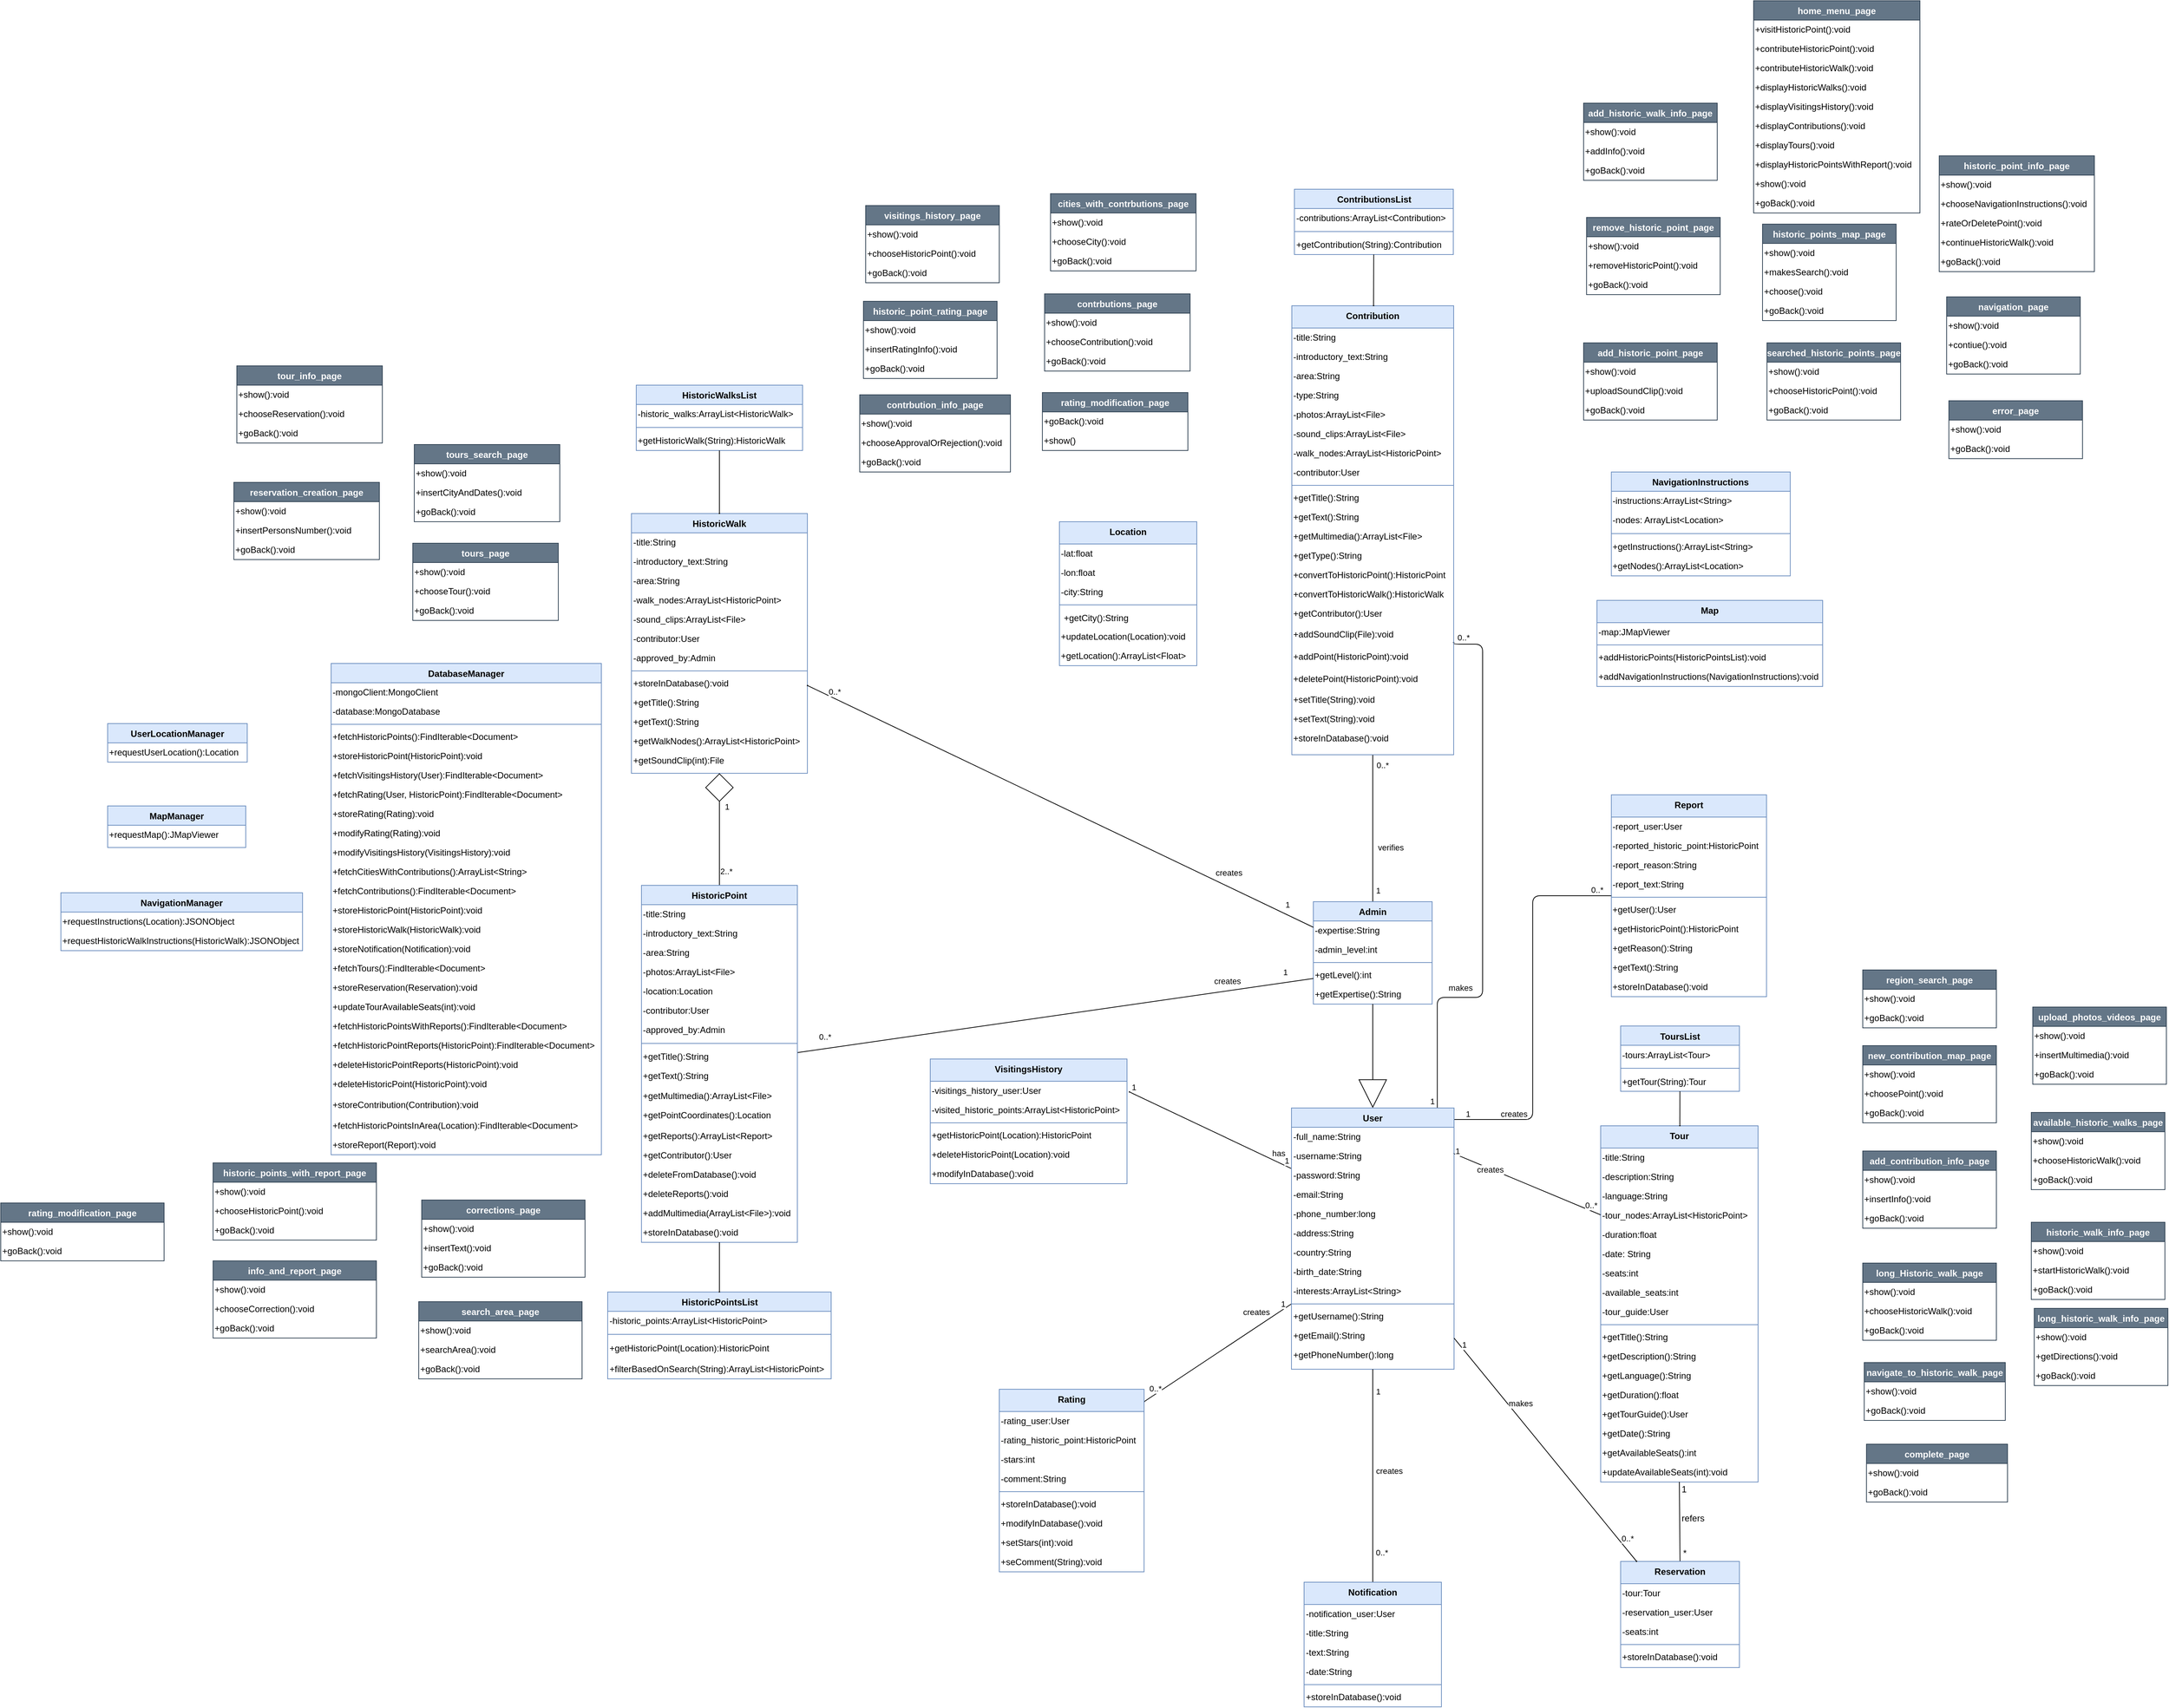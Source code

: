 <mxfile version="24.4.9" type="device">
  <diagram name="Use Case Diagram" id="uMqA1R6x-6Gs1QEI-oIA">
    <mxGraphModel dx="2913" dy="1721" grid="0" gridSize="10" guides="1" tooltips="1" connect="1" arrows="1" fold="1" page="0" pageScale="1" pageWidth="827" pageHeight="1169" math="0" shadow="0">
      <root>
        <mxCell id="0" />
        <mxCell id="1" parent="0" />
        <mxCell id="yoFtnToxB3MFJfy7W3e8-1" style="edgeStyle=orthogonalEdgeStyle;rounded=1;orthogonalLoop=1;jettySize=auto;html=1;entryX=1;entryY=0.75;entryDx=0;entryDy=0;elbow=vertical;strokeColor=default;align=center;verticalAlign=middle;fontFamily=Helvetica;fontSize=11;fontColor=default;labelBackgroundColor=default;endArrow=baseDash;endFill=0;endSize=0;curved=0;exitX=0.897;exitY=0;exitDx=0;exitDy=0;exitPerimeter=0;" edge="1" parent="1" source="yoFtnToxB3MFJfy7W3e8-106" target="yoFtnToxB3MFJfy7W3e8-120">
          <mxGeometry relative="1" as="geometry">
            <mxPoint x="250" y="-190" as="targetPoint" />
            <mxPoint x="281" y="493" as="sourcePoint" />
            <Array as="points">
              <mxPoint x="247" y="477" />
              <mxPoint x="308" y="477" />
              <mxPoint x="308" y="1" />
            </Array>
          </mxGeometry>
        </mxCell>
        <mxCell id="yoFtnToxB3MFJfy7W3e8-2" value="1" style="edgeLabel;html=1;align=center;verticalAlign=middle;resizable=0;points=[];" vertex="1" connectable="0" parent="yoFtnToxB3MFJfy7W3e8-1">
          <mxGeometry x="-0.968" relative="1" as="geometry">
            <mxPoint x="-7" y="2" as="offset" />
          </mxGeometry>
        </mxCell>
        <mxCell id="yoFtnToxB3MFJfy7W3e8-3" value="makes" style="edgeLabel;html=1;align=center;verticalAlign=middle;resizable=0;points=[];" vertex="1" connectable="0" parent="yoFtnToxB3MFJfy7W3e8-1">
          <mxGeometry x="-0.865" y="1" relative="1" as="geometry">
            <mxPoint x="32" y="-113" as="offset" />
          </mxGeometry>
        </mxCell>
        <mxCell id="yoFtnToxB3MFJfy7W3e8-4" value="0..*" style="edgeLabel;html=1;align=center;verticalAlign=middle;resizable=0;points=[];" vertex="1" connectable="0" parent="yoFtnToxB3MFJfy7W3e8-1">
          <mxGeometry x="0.962" y="-2" relative="1" as="geometry">
            <mxPoint x="1" y="-7" as="offset" />
          </mxGeometry>
        </mxCell>
        <mxCell id="yoFtnToxB3MFJfy7W3e8-5" style="rounded=1;orthogonalLoop=1;jettySize=auto;html=1;exitX=-0.002;exitY=1.133;exitDx=0;exitDy=0;strokeColor=default;align=center;verticalAlign=middle;fontFamily=Helvetica;fontSize=11;fontColor=default;labelBackgroundColor=default;elbow=vertical;endArrow=baseDash;endFill=0;endSize=0;exitPerimeter=0;entryX=1.012;entryY=0.55;entryDx=0;entryDy=0;entryPerimeter=0;" edge="1" parent="1" source="yoFtnToxB3MFJfy7W3e8-108" target="yoFtnToxB3MFJfy7W3e8-50">
          <mxGeometry relative="1" as="geometry">
            <mxPoint x="3.75" y="332" as="sourcePoint" />
            <mxPoint x="-164" y="586" as="targetPoint" />
          </mxGeometry>
        </mxCell>
        <mxCell id="yoFtnToxB3MFJfy7W3e8-6" value="1" style="edgeLabel;html=1;align=center;verticalAlign=middle;resizable=0;points=[];" vertex="1" connectable="0" parent="yoFtnToxB3MFJfy7W3e8-5">
          <mxGeometry x="-0.934" relative="1" as="geometry">
            <mxPoint x="1" y="-7" as="offset" />
          </mxGeometry>
        </mxCell>
        <mxCell id="yoFtnToxB3MFJfy7W3e8-7" value="1" style="edgeLabel;html=1;align=center;verticalAlign=middle;resizable=0;points=[];" vertex="1" connectable="0" parent="yoFtnToxB3MFJfy7W3e8-5">
          <mxGeometry x="0.925" relative="1" as="geometry">
            <mxPoint x="-3" y="-10" as="offset" />
          </mxGeometry>
        </mxCell>
        <mxCell id="yoFtnToxB3MFJfy7W3e8-8" value="has" style="edgeLabel;html=1;align=center;verticalAlign=middle;resizable=0;points=[];" vertex="1" connectable="0" parent="yoFtnToxB3MFJfy7W3e8-5">
          <mxGeometry x="-0.758" y="-1" relative="1" as="geometry">
            <mxPoint x="8" y="-7" as="offset" />
          </mxGeometry>
        </mxCell>
        <mxCell id="yoFtnToxB3MFJfy7W3e8-9" style="rounded=1;orthogonalLoop=1;jettySize=auto;html=1;strokeColor=default;align=center;verticalAlign=middle;fontFamily=Helvetica;fontSize=11;fontColor=default;labelBackgroundColor=default;elbow=vertical;endArrow=baseDash;endFill=0;endSize=0;exitX=0.996;exitY=0.353;exitDx=0;exitDy=0;exitPerimeter=0;entryX=0;entryY=0.25;entryDx=0;entryDy=0;" edge="1" parent="1" source="yoFtnToxB3MFJfy7W3e8-108" target="yoFtnToxB3MFJfy7W3e8-56">
          <mxGeometry relative="1" as="geometry">
            <mxPoint x="337" y="476" as="sourcePoint" />
            <mxPoint x="567" y="656" as="targetPoint" />
          </mxGeometry>
        </mxCell>
        <mxCell id="yoFtnToxB3MFJfy7W3e8-10" value="1" style="edgeLabel;html=1;align=center;verticalAlign=middle;resizable=0;points=[];" vertex="1" connectable="0" parent="yoFtnToxB3MFJfy7W3e8-9">
          <mxGeometry x="-0.85" y="-1" relative="1" as="geometry">
            <mxPoint x="-9" y="-11" as="offset" />
          </mxGeometry>
        </mxCell>
        <mxCell id="yoFtnToxB3MFJfy7W3e8-11" value="0..*" style="edgeLabel;html=1;align=center;verticalAlign=middle;resizable=0;points=[];" vertex="1" connectable="0" parent="yoFtnToxB3MFJfy7W3e8-9">
          <mxGeometry x="0.847" y="-1" relative="1" as="geometry">
            <mxPoint x="2" y="-8" as="offset" />
          </mxGeometry>
        </mxCell>
        <mxCell id="yoFtnToxB3MFJfy7W3e8-12" value="creates" style="edgeLabel;html=1;align=center;verticalAlign=middle;resizable=0;points=[];" vertex="1" connectable="0" parent="yoFtnToxB3MFJfy7W3e8-9">
          <mxGeometry x="-0.271" y="-1" relative="1" as="geometry">
            <mxPoint x="-23" y="-10" as="offset" />
          </mxGeometry>
        </mxCell>
        <mxCell id="yoFtnToxB3MFJfy7W3e8-13" style="edgeStyle=orthogonalEdgeStyle;curved=0;rounded=1;orthogonalLoop=1;jettySize=auto;html=1;entryX=0;entryY=0.5;entryDx=0;entryDy=0;strokeColor=default;align=center;verticalAlign=middle;fontFamily=Helvetica;fontSize=11;fontColor=default;labelBackgroundColor=default;elbow=vertical;endArrow=baseDash;endFill=0;endSize=0;exitX=0.996;exitY=0.044;exitDx=0;exitDy=0;exitPerimeter=0;" edge="1" parent="1" source="yoFtnToxB3MFJfy7W3e8-106" target="yoFtnToxB3MFJfy7W3e8-85">
          <mxGeometry relative="1" as="geometry">
            <mxPoint x="267" y="385" as="sourcePoint" />
          </mxGeometry>
        </mxCell>
        <mxCell id="yoFtnToxB3MFJfy7W3e8-14" value="1" style="edgeLabel;html=1;align=center;verticalAlign=middle;resizable=0;points=[];" vertex="1" connectable="0" parent="yoFtnToxB3MFJfy7W3e8-13">
          <mxGeometry x="-0.882" y="1" relative="1" as="geometry">
            <mxPoint x="-11" y="-7" as="offset" />
          </mxGeometry>
        </mxCell>
        <mxCell id="yoFtnToxB3MFJfy7W3e8-15" value="creates" style="edgeLabel;html=1;align=center;verticalAlign=middle;resizable=0;points=[];" vertex="1" connectable="0" parent="yoFtnToxB3MFJfy7W3e8-13">
          <mxGeometry x="-0.683" y="1" relative="1" as="geometry">
            <mxPoint y="-7" as="offset" />
          </mxGeometry>
        </mxCell>
        <mxCell id="yoFtnToxB3MFJfy7W3e8-16" value="0..*" style="edgeLabel;html=1;align=center;verticalAlign=middle;resizable=0;points=[];" vertex="1" connectable="0" parent="yoFtnToxB3MFJfy7W3e8-13">
          <mxGeometry x="0.912" y="1" relative="1" as="geometry">
            <mxPoint x="3" y="-7" as="offset" />
          </mxGeometry>
        </mxCell>
        <mxCell id="yoFtnToxB3MFJfy7W3e8-17" style="rounded=1;orthogonalLoop=1;jettySize=auto;html=1;entryX=1;entryY=0.068;entryDx=0;entryDy=0;strokeColor=default;align=center;verticalAlign=middle;fontFamily=Helvetica;fontSize=11;fontColor=default;labelBackgroundColor=default;elbow=vertical;endArrow=baseDash;endFill=0;endSize=0;entryPerimeter=0;exitX=0;exitY=0.75;exitDx=0;exitDy=0;" edge="1" parent="1" source="yoFtnToxB3MFJfy7W3e8-106" target="yoFtnToxB3MFJfy7W3e8-96">
          <mxGeometry relative="1" as="geometry">
            <mxPoint x="51" y="928" as="sourcePoint" />
            <mxPoint x="-221" y="1040.01" as="targetPoint" />
          </mxGeometry>
        </mxCell>
        <mxCell id="yoFtnToxB3MFJfy7W3e8-18" value="1" style="edgeLabel;html=1;align=center;verticalAlign=middle;resizable=0;points=[];" vertex="1" connectable="0" parent="yoFtnToxB3MFJfy7W3e8-17">
          <mxGeometry x="-0.85" y="-1" relative="1" as="geometry">
            <mxPoint x="4" y="-9" as="offset" />
          </mxGeometry>
        </mxCell>
        <mxCell id="yoFtnToxB3MFJfy7W3e8-19" value="0..*" style="edgeLabel;html=1;align=center;verticalAlign=middle;resizable=0;points=[];" vertex="1" connectable="0" parent="yoFtnToxB3MFJfy7W3e8-17">
          <mxGeometry x="0.87" y="1" relative="1" as="geometry">
            <mxPoint x="1" y="-10" as="offset" />
          </mxGeometry>
        </mxCell>
        <mxCell id="yoFtnToxB3MFJfy7W3e8-20" value="creates" style="edgeLabel;html=1;align=center;verticalAlign=middle;resizable=0;points=[];" vertex="1" connectable="0" parent="yoFtnToxB3MFJfy7W3e8-17">
          <mxGeometry x="-0.639" relative="1" as="geometry">
            <mxPoint x="-12" y="-13" as="offset" />
          </mxGeometry>
        </mxCell>
        <mxCell id="yoFtnToxB3MFJfy7W3e8-21" style="rounded=1;orthogonalLoop=1;jettySize=auto;html=1;exitX=0.5;exitY=0;exitDx=0;exitDy=0;entryX=0.5;entryY=1;entryDx=0;entryDy=0;strokeColor=default;align=center;verticalAlign=middle;fontFamily=Helvetica;fontSize=11;fontColor=default;labelBackgroundColor=default;elbow=vertical;endArrow=baseDash;endFill=0;endSize=0;" edge="1" parent="1" source="yoFtnToxB3MFJfy7W3e8-25" target="yoFtnToxB3MFJfy7W3e8-120">
          <mxGeometry relative="1" as="geometry">
            <mxPoint x="160" y="245" as="targetPoint" />
          </mxGeometry>
        </mxCell>
        <mxCell id="yoFtnToxB3MFJfy7W3e8-22" value="verifies" style="edgeLabel;html=1;align=center;verticalAlign=middle;resizable=0;points=[];" vertex="1" connectable="0" parent="yoFtnToxB3MFJfy7W3e8-21">
          <mxGeometry x="-0.765" relative="1" as="geometry">
            <mxPoint x="24" y="-50" as="offset" />
          </mxGeometry>
        </mxCell>
        <mxCell id="yoFtnToxB3MFJfy7W3e8-23" value="1" style="edgeLabel;html=1;align=center;verticalAlign=middle;resizable=0;points=[];" vertex="1" connectable="0" parent="yoFtnToxB3MFJfy7W3e8-21">
          <mxGeometry x="-0.831" relative="1" as="geometry">
            <mxPoint x="7" y="1" as="offset" />
          </mxGeometry>
        </mxCell>
        <mxCell id="yoFtnToxB3MFJfy7W3e8-24" value="0..*" style="edgeLabel;html=1;align=center;verticalAlign=middle;resizable=0;points=[];" vertex="1" connectable="0" parent="yoFtnToxB3MFJfy7W3e8-21">
          <mxGeometry x="0.858" relative="1" as="geometry">
            <mxPoint x="13" as="offset" />
          </mxGeometry>
        </mxCell>
        <mxCell id="yoFtnToxB3MFJfy7W3e8-25" value="Admin" style="swimlane;fontStyle=1;align=center;verticalAlign=top;childLayout=stackLayout;horizontal=1;startSize=26;horizontalStack=0;resizeParent=1;resizeLast=0;collapsible=1;marginBottom=0;rounded=0;shadow=0;strokeWidth=1;fillColor=#dae8fc;strokeColor=#6c8ebf;" vertex="1" parent="1">
          <mxGeometry x="80" y="348" width="160" height="138" as="geometry">
            <mxRectangle x="340" y="380" width="170" height="26" as="alternateBounds" />
          </mxGeometry>
        </mxCell>
        <mxCell id="yoFtnToxB3MFJfy7W3e8-26" value="-expertise:String" style="text;html=1;align=left;verticalAlign=middle;resizable=0;points=[];autosize=1;strokeColor=none;fillColor=none;" vertex="1" parent="yoFtnToxB3MFJfy7W3e8-25">
          <mxGeometry y="26" width="160" height="26" as="geometry" />
        </mxCell>
        <mxCell id="yoFtnToxB3MFJfy7W3e8-27" value="-admin_level:int" style="text;html=1;align=left;verticalAlign=middle;resizable=0;points=[];autosize=1;strokeColor=none;fillColor=none;" vertex="1" parent="yoFtnToxB3MFJfy7W3e8-25">
          <mxGeometry y="52" width="160" height="26" as="geometry" />
        </mxCell>
        <mxCell id="yoFtnToxB3MFJfy7W3e8-28" value="" style="line;strokeWidth=1;fillColor=none;align=left;verticalAlign=middle;spacingTop=-1;spacingLeft=3;spacingRight=3;rotatable=0;labelPosition=right;points=[];portConstraint=eastwest;strokeColor=inherit;" vertex="1" parent="yoFtnToxB3MFJfy7W3e8-25">
          <mxGeometry y="78" width="160" height="8" as="geometry" />
        </mxCell>
        <mxCell id="yoFtnToxB3MFJfy7W3e8-29" value="+getLevel():int" style="text;html=1;align=left;verticalAlign=middle;resizable=0;points=[];autosize=1;strokeColor=none;fillColor=none;" vertex="1" parent="yoFtnToxB3MFJfy7W3e8-25">
          <mxGeometry y="86" width="160" height="26" as="geometry" />
        </mxCell>
        <mxCell id="yoFtnToxB3MFJfy7W3e8-30" value="+getExpertise():String" style="text;html=1;align=left;verticalAlign=middle;resizable=0;points=[];autosize=1;strokeColor=none;fillColor=none;" vertex="1" parent="yoFtnToxB3MFJfy7W3e8-25">
          <mxGeometry y="112" width="160" height="26" as="geometry" />
        </mxCell>
        <mxCell id="yoFtnToxB3MFJfy7W3e8-31" value="" style="endArrow=block;endSize=36;endFill=0;shadow=0;strokeWidth=1;rounded=1;edgeStyle=orthogonalEdgeStyle;elbow=vertical;curved=0;entryX=0.5;entryY=0;entryDx=0;entryDy=0;" edge="1" parent="1" source="yoFtnToxB3MFJfy7W3e8-25" target="yoFtnToxB3MFJfy7W3e8-106">
          <mxGeometry width="160" relative="1" as="geometry">
            <mxPoint x="-220" y="473" as="sourcePoint" />
            <mxPoint x="189.5" y="300" as="targetPoint" />
          </mxGeometry>
        </mxCell>
        <mxCell id="yoFtnToxB3MFJfy7W3e8-32" value="HistoricWalk" style="swimlane;fontStyle=1;align=center;verticalAlign=top;childLayout=stackLayout;horizontal=1;startSize=26;horizontalStack=0;resizeParent=1;resizeLast=0;collapsible=1;marginBottom=0;rounded=0;shadow=0;strokeWidth=1;fillColor=#dae8fc;strokeColor=#6c8ebf;" vertex="1" parent="1">
          <mxGeometry x="-838.5" y="-175" width="237" height="350" as="geometry">
            <mxRectangle x="230" y="140" width="160" height="26" as="alternateBounds" />
          </mxGeometry>
        </mxCell>
        <mxCell id="yoFtnToxB3MFJfy7W3e8-33" value="-title:String" style="text;html=1;align=left;verticalAlign=middle;resizable=0;points=[];autosize=1;strokeColor=none;fillColor=none;" vertex="1" parent="yoFtnToxB3MFJfy7W3e8-32">
          <mxGeometry y="26" width="237" height="26" as="geometry" />
        </mxCell>
        <mxCell id="yoFtnToxB3MFJfy7W3e8-34" value="-introductory_text:String" style="text;html=1;align=left;verticalAlign=middle;resizable=0;points=[];autosize=1;strokeColor=none;fillColor=none;" vertex="1" parent="yoFtnToxB3MFJfy7W3e8-32">
          <mxGeometry y="52" width="237" height="26" as="geometry" />
        </mxCell>
        <mxCell id="yoFtnToxB3MFJfy7W3e8-35" value="-area:String" style="text;html=1;align=left;verticalAlign=middle;resizable=0;points=[];autosize=1;strokeColor=none;fillColor=none;" vertex="1" parent="yoFtnToxB3MFJfy7W3e8-32">
          <mxGeometry y="78" width="237" height="26" as="geometry" />
        </mxCell>
        <mxCell id="yoFtnToxB3MFJfy7W3e8-36" value="-walk_nodes:ArrayList&amp;lt;HistoricPoint&amp;gt;" style="text;html=1;align=left;verticalAlign=middle;resizable=0;points=[];autosize=1;strokeColor=none;fillColor=none;" vertex="1" parent="yoFtnToxB3MFJfy7W3e8-32">
          <mxGeometry y="104" width="237" height="26" as="geometry" />
        </mxCell>
        <mxCell id="yoFtnToxB3MFJfy7W3e8-37" value="-sound_clips:ArrayList&amp;lt;File&amp;gt;" style="text;html=1;align=left;verticalAlign=middle;resizable=0;points=[];autosize=1;strokeColor=none;fillColor=none;" vertex="1" parent="yoFtnToxB3MFJfy7W3e8-32">
          <mxGeometry y="130" width="237" height="26" as="geometry" />
        </mxCell>
        <mxCell id="yoFtnToxB3MFJfy7W3e8-38" value="-contributor:User" style="text;html=1;align=left;verticalAlign=middle;resizable=0;points=[];autosize=1;strokeColor=none;fillColor=none;" vertex="1" parent="yoFtnToxB3MFJfy7W3e8-32">
          <mxGeometry y="156" width="237" height="26" as="geometry" />
        </mxCell>
        <mxCell id="yoFtnToxB3MFJfy7W3e8-39" value="-approved_by:Admin" style="text;html=1;align=left;verticalAlign=middle;resizable=0;points=[];autosize=1;strokeColor=none;fillColor=none;" vertex="1" parent="yoFtnToxB3MFJfy7W3e8-32">
          <mxGeometry y="182" width="237" height="26" as="geometry" />
        </mxCell>
        <mxCell id="yoFtnToxB3MFJfy7W3e8-40" value="" style="line;strokeWidth=1;fillColor=none;align=left;verticalAlign=middle;spacingTop=-1;spacingLeft=3;spacingRight=3;rotatable=0;labelPosition=right;points=[];portConstraint=eastwest;strokeColor=inherit;" vertex="1" parent="yoFtnToxB3MFJfy7W3e8-32">
          <mxGeometry y="208" width="237" height="8" as="geometry" />
        </mxCell>
        <mxCell id="yoFtnToxB3MFJfy7W3e8-41" value="+storeInDatabase():void" style="text;html=1;align=left;verticalAlign=middle;resizable=0;points=[];autosize=1;strokeColor=none;fillColor=none;" vertex="1" parent="yoFtnToxB3MFJfy7W3e8-32">
          <mxGeometry y="216" width="237" height="26" as="geometry" />
        </mxCell>
        <mxCell id="yoFtnToxB3MFJfy7W3e8-42" value="+getTitle():String" style="text;html=1;align=left;verticalAlign=middle;resizable=0;points=[];autosize=1;strokeColor=none;fillColor=none;" vertex="1" parent="yoFtnToxB3MFJfy7W3e8-32">
          <mxGeometry y="242" width="237" height="26" as="geometry" />
        </mxCell>
        <mxCell id="yoFtnToxB3MFJfy7W3e8-43" value="+getText():String" style="text;html=1;align=left;verticalAlign=middle;resizable=0;points=[];autosize=1;strokeColor=none;fillColor=none;" vertex="1" parent="yoFtnToxB3MFJfy7W3e8-32">
          <mxGeometry y="268" width="237" height="26" as="geometry" />
        </mxCell>
        <mxCell id="yoFtnToxB3MFJfy7W3e8-44" value="+getWalkNodes():ArrayList&amp;lt;HistoricPoint&amp;gt;" style="text;html=1;align=left;verticalAlign=middle;resizable=0;points=[];autosize=1;strokeColor=none;fillColor=none;" vertex="1" parent="yoFtnToxB3MFJfy7W3e8-32">
          <mxGeometry y="294" width="237" height="26" as="geometry" />
        </mxCell>
        <mxCell id="yoFtnToxB3MFJfy7W3e8-45" value="+getSoundClip(int):File" style="text;html=1;align=left;verticalAlign=middle;resizable=0;points=[];autosize=1;strokeColor=none;fillColor=none;" vertex="1" parent="yoFtnToxB3MFJfy7W3e8-32">
          <mxGeometry y="320" width="237" height="26" as="geometry" />
        </mxCell>
        <mxCell id="yoFtnToxB3MFJfy7W3e8-46" style="rounded=1;orthogonalLoop=1;jettySize=auto;html=1;exitX=0.5;exitY=0;exitDx=0;exitDy=0;entryX=0.5;entryY=1;entryDx=0;entryDy=0;endSize=36;endArrow=diamond;endFill=0;" edge="1" parent="1" source="yoFtnToxB3MFJfy7W3e8-194" target="yoFtnToxB3MFJfy7W3e8-32">
          <mxGeometry relative="1" as="geometry">
            <mxPoint x="-690" y="499.0" as="sourcePoint" />
            <mxPoint x="-690" y="269" as="targetPoint" />
          </mxGeometry>
        </mxCell>
        <mxCell id="yoFtnToxB3MFJfy7W3e8-47" value="2..*" style="edgeLabel;html=1;align=center;verticalAlign=middle;resizable=0;points=[];" vertex="1" connectable="0" parent="yoFtnToxB3MFJfy7W3e8-46">
          <mxGeometry x="-0.688" y="-2" relative="1" as="geometry">
            <mxPoint x="7" y="4" as="offset" />
          </mxGeometry>
        </mxCell>
        <mxCell id="yoFtnToxB3MFJfy7W3e8-48" value="1" style="edgeLabel;html=1;align=center;verticalAlign=middle;resizable=0;points=[];" vertex="1" connectable="0" parent="yoFtnToxB3MFJfy7W3e8-46">
          <mxGeometry x="-0.141" y="-1" relative="1" as="geometry">
            <mxPoint x="9" y="-41" as="offset" />
          </mxGeometry>
        </mxCell>
        <mxCell id="yoFtnToxB3MFJfy7W3e8-49" value="VisitingsHistory" style="swimlane;fontStyle=1;align=center;verticalAlign=top;childLayout=stackLayout;horizontal=1;startSize=30;horizontalStack=0;resizeParent=1;resizeLast=0;collapsible=1;marginBottom=0;rounded=0;shadow=0;strokeWidth=1;fillColor=#dae8fc;strokeColor=#6c8ebf;" vertex="1" parent="1">
          <mxGeometry x="-436" y="560" width="265" height="168" as="geometry">
            <mxRectangle x="550" y="140" width="160" height="26" as="alternateBounds" />
          </mxGeometry>
        </mxCell>
        <mxCell id="yoFtnToxB3MFJfy7W3e8-50" value="-visitings_history_user:User" style="text;html=1;align=left;verticalAlign=middle;resizable=0;points=[];autosize=1;strokeColor=none;fillColor=none;" vertex="1" parent="yoFtnToxB3MFJfy7W3e8-49">
          <mxGeometry y="30" width="265" height="26" as="geometry" />
        </mxCell>
        <mxCell id="yoFtnToxB3MFJfy7W3e8-51" value="-visited_historic_points:ArrayList&amp;lt;HistoricPoint&amp;gt;" style="text;html=1;align=left;verticalAlign=middle;resizable=0;points=[];autosize=1;strokeColor=none;fillColor=none;" vertex="1" parent="yoFtnToxB3MFJfy7W3e8-49">
          <mxGeometry y="56" width="265" height="26" as="geometry" />
        </mxCell>
        <mxCell id="yoFtnToxB3MFJfy7W3e8-52" value="" style="line;strokeWidth=1;fillColor=none;align=left;verticalAlign=middle;spacingTop=-1;spacingLeft=3;spacingRight=3;rotatable=0;labelPosition=right;points=[];portConstraint=eastwest;strokeColor=inherit;" vertex="1" parent="yoFtnToxB3MFJfy7W3e8-49">
          <mxGeometry y="82" width="265" height="8" as="geometry" />
        </mxCell>
        <mxCell id="yoFtnToxB3MFJfy7W3e8-53" value="+getHistoricPoint(Location):HistoricPoint" style="text;html=1;align=left;verticalAlign=middle;resizable=0;points=[];autosize=1;strokeColor=none;fillColor=none;" vertex="1" parent="yoFtnToxB3MFJfy7W3e8-49">
          <mxGeometry y="90" width="265" height="26" as="geometry" />
        </mxCell>
        <mxCell id="yoFtnToxB3MFJfy7W3e8-54" value="+deleteHistoricPoint(Location):void" style="text;html=1;align=left;verticalAlign=middle;resizable=0;points=[];autosize=1;strokeColor=none;fillColor=none;" vertex="1" parent="yoFtnToxB3MFJfy7W3e8-49">
          <mxGeometry y="116" width="265" height="26" as="geometry" />
        </mxCell>
        <mxCell id="yoFtnToxB3MFJfy7W3e8-55" value="+modifyInDatabase():void" style="text;html=1;align=left;verticalAlign=middle;resizable=0;points=[];autosize=1;strokeColor=none;fillColor=none;" vertex="1" parent="yoFtnToxB3MFJfy7W3e8-49">
          <mxGeometry y="142" width="265" height="26" as="geometry" />
        </mxCell>
        <mxCell id="yoFtnToxB3MFJfy7W3e8-56" value="Tour" style="swimlane;fontStyle=1;align=center;verticalAlign=top;childLayout=stackLayout;horizontal=1;startSize=30;horizontalStack=0;resizeParent=1;resizeLast=0;collapsible=1;marginBottom=0;rounded=0;shadow=0;strokeWidth=1;fillColor=#dae8fc;strokeColor=#6c8ebf;" vertex="1" parent="1">
          <mxGeometry x="467" y="650" width="212" height="480" as="geometry">
            <mxRectangle x="550" y="140" width="160" height="26" as="alternateBounds" />
          </mxGeometry>
        </mxCell>
        <mxCell id="yoFtnToxB3MFJfy7W3e8-57" value="-title:String" style="text;html=1;align=left;verticalAlign=middle;resizable=0;points=[];autosize=1;strokeColor=none;fillColor=none;" vertex="1" parent="yoFtnToxB3MFJfy7W3e8-56">
          <mxGeometry y="30" width="212" height="26" as="geometry" />
        </mxCell>
        <mxCell id="yoFtnToxB3MFJfy7W3e8-58" value="-description:String" style="text;html=1;align=left;verticalAlign=middle;resizable=0;points=[];autosize=1;strokeColor=none;fillColor=none;" vertex="1" parent="yoFtnToxB3MFJfy7W3e8-56">
          <mxGeometry y="56" width="212" height="26" as="geometry" />
        </mxCell>
        <mxCell id="yoFtnToxB3MFJfy7W3e8-59" value="-language:String" style="text;html=1;align=left;verticalAlign=middle;resizable=0;points=[];autosize=1;strokeColor=none;fillColor=none;" vertex="1" parent="yoFtnToxB3MFJfy7W3e8-56">
          <mxGeometry y="82" width="212" height="26" as="geometry" />
        </mxCell>
        <mxCell id="yoFtnToxB3MFJfy7W3e8-60" value="-tour_nodes:ArrayList&amp;lt;HistoricPoint&amp;gt;" style="text;html=1;align=left;verticalAlign=middle;resizable=0;points=[];autosize=1;strokeColor=none;fillColor=none;" vertex="1" parent="yoFtnToxB3MFJfy7W3e8-56">
          <mxGeometry y="108" width="212" height="26" as="geometry" />
        </mxCell>
        <mxCell id="yoFtnToxB3MFJfy7W3e8-61" value="-duration:float" style="text;html=1;align=left;verticalAlign=middle;resizable=0;points=[];autosize=1;strokeColor=none;fillColor=none;" vertex="1" parent="yoFtnToxB3MFJfy7W3e8-56">
          <mxGeometry y="134" width="212" height="26" as="geometry" />
        </mxCell>
        <mxCell id="yoFtnToxB3MFJfy7W3e8-62" value="-date: String" style="text;html=1;align=left;verticalAlign=middle;resizable=0;points=[];autosize=1;strokeColor=none;fillColor=none;" vertex="1" parent="yoFtnToxB3MFJfy7W3e8-56">
          <mxGeometry y="160" width="212" height="26" as="geometry" />
        </mxCell>
        <mxCell id="yoFtnToxB3MFJfy7W3e8-63" value="-seats:int" style="text;html=1;align=left;verticalAlign=middle;resizable=0;points=[];autosize=1;strokeColor=none;fillColor=none;" vertex="1" parent="yoFtnToxB3MFJfy7W3e8-56">
          <mxGeometry y="186" width="212" height="26" as="geometry" />
        </mxCell>
        <mxCell id="yoFtnToxB3MFJfy7W3e8-64" value="-available_seats:int" style="text;html=1;align=left;verticalAlign=middle;resizable=0;points=[];autosize=1;strokeColor=none;fillColor=none;" vertex="1" parent="yoFtnToxB3MFJfy7W3e8-56">
          <mxGeometry y="212" width="212" height="26" as="geometry" />
        </mxCell>
        <mxCell id="yoFtnToxB3MFJfy7W3e8-65" value="-tour_guide:User" style="text;html=1;align=left;verticalAlign=middle;resizable=0;points=[];autosize=1;strokeColor=none;fillColor=none;" vertex="1" parent="yoFtnToxB3MFJfy7W3e8-56">
          <mxGeometry y="238" width="212" height="26" as="geometry" />
        </mxCell>
        <mxCell id="yoFtnToxB3MFJfy7W3e8-66" value="" style="line;strokeWidth=1;fillColor=none;align=left;verticalAlign=middle;spacingTop=-1;spacingLeft=3;spacingRight=3;rotatable=0;labelPosition=right;points=[];portConstraint=eastwest;strokeColor=inherit;" vertex="1" parent="yoFtnToxB3MFJfy7W3e8-56">
          <mxGeometry y="264" width="212" height="8" as="geometry" />
        </mxCell>
        <mxCell id="yoFtnToxB3MFJfy7W3e8-67" value="+getTitle():String" style="text;html=1;align=left;verticalAlign=middle;resizable=0;points=[];autosize=1;strokeColor=none;fillColor=none;" vertex="1" parent="yoFtnToxB3MFJfy7W3e8-56">
          <mxGeometry y="272" width="212" height="26" as="geometry" />
        </mxCell>
        <mxCell id="yoFtnToxB3MFJfy7W3e8-68" value="+getDescription():String" style="text;html=1;align=left;verticalAlign=middle;resizable=0;points=[];autosize=1;strokeColor=none;fillColor=none;" vertex="1" parent="yoFtnToxB3MFJfy7W3e8-56">
          <mxGeometry y="298" width="212" height="26" as="geometry" />
        </mxCell>
        <mxCell id="yoFtnToxB3MFJfy7W3e8-69" value="+getLanguage():String" style="text;html=1;align=left;verticalAlign=middle;resizable=0;points=[];autosize=1;strokeColor=none;fillColor=none;" vertex="1" parent="yoFtnToxB3MFJfy7W3e8-56">
          <mxGeometry y="324" width="212" height="26" as="geometry" />
        </mxCell>
        <mxCell id="yoFtnToxB3MFJfy7W3e8-70" value="+getDuration():float" style="text;html=1;align=left;verticalAlign=middle;resizable=0;points=[];autosize=1;strokeColor=none;fillColor=none;" vertex="1" parent="yoFtnToxB3MFJfy7W3e8-56">
          <mxGeometry y="350" width="212" height="26" as="geometry" />
        </mxCell>
        <mxCell id="yoFtnToxB3MFJfy7W3e8-71" value="+getTourGuide():User" style="text;html=1;align=left;verticalAlign=middle;resizable=0;points=[];autosize=1;strokeColor=none;fillColor=none;" vertex="1" parent="yoFtnToxB3MFJfy7W3e8-56">
          <mxGeometry y="376" width="212" height="26" as="geometry" />
        </mxCell>
        <mxCell id="yoFtnToxB3MFJfy7W3e8-72" value="+getDate():String" style="text;html=1;align=left;verticalAlign=middle;resizable=0;points=[];autosize=1;strokeColor=none;fillColor=none;" vertex="1" parent="yoFtnToxB3MFJfy7W3e8-56">
          <mxGeometry y="402" width="212" height="26" as="geometry" />
        </mxCell>
        <mxCell id="yoFtnToxB3MFJfy7W3e8-73" value="+getAvailableSeats():int" style="text;html=1;align=left;verticalAlign=middle;resizable=0;points=[];autosize=1;strokeColor=none;fillColor=none;" vertex="1" parent="yoFtnToxB3MFJfy7W3e8-56">
          <mxGeometry y="428" width="212" height="26" as="geometry" />
        </mxCell>
        <mxCell id="yoFtnToxB3MFJfy7W3e8-74" value="+updateAvailableSeats(int):void" style="text;html=1;align=left;verticalAlign=middle;resizable=0;points=[];autosize=1;strokeColor=none;fillColor=none;" vertex="1" parent="yoFtnToxB3MFJfy7W3e8-56">
          <mxGeometry y="454" width="212" height="26" as="geometry" />
        </mxCell>
        <mxCell id="yoFtnToxB3MFJfy7W3e8-75" style="edgeStyle=none;curved=1;rounded=0;orthogonalLoop=1;jettySize=auto;html=1;exitX=0.5;exitY=0;exitDx=0;exitDy=0;entryX=0.5;entryY=1;entryDx=0;entryDy=0;fontSize=12;startSize=8;endSize=8;endArrow=none;endFill=0;" edge="1" parent="1" source="yoFtnToxB3MFJfy7W3e8-79" target="yoFtnToxB3MFJfy7W3e8-56">
          <mxGeometry relative="1" as="geometry" />
        </mxCell>
        <mxCell id="yoFtnToxB3MFJfy7W3e8-76" value="1" style="edgeLabel;html=1;align=center;verticalAlign=middle;resizable=0;points=[];fontSize=12;" vertex="1" connectable="0" parent="yoFtnToxB3MFJfy7W3e8-75">
          <mxGeometry x="0.821" y="-1" relative="1" as="geometry">
            <mxPoint x="5" as="offset" />
          </mxGeometry>
        </mxCell>
        <mxCell id="yoFtnToxB3MFJfy7W3e8-77" value="*" style="edgeLabel;html=1;align=center;verticalAlign=middle;resizable=0;points=[];fontSize=12;" vertex="1" connectable="0" parent="yoFtnToxB3MFJfy7W3e8-75">
          <mxGeometry x="-0.833" relative="1" as="geometry">
            <mxPoint x="6" y="-2" as="offset" />
          </mxGeometry>
        </mxCell>
        <mxCell id="yoFtnToxB3MFJfy7W3e8-78" value="refers" style="edgeLabel;html=1;align=center;verticalAlign=middle;resizable=0;points=[];fontSize=12;" vertex="1" connectable="0" parent="yoFtnToxB3MFJfy7W3e8-75">
          <mxGeometry x="0.024" y="-1" relative="1" as="geometry">
            <mxPoint x="16" y="-3" as="offset" />
          </mxGeometry>
        </mxCell>
        <mxCell id="yoFtnToxB3MFJfy7W3e8-79" value="Reservation" style="swimlane;fontStyle=1;align=center;verticalAlign=top;childLayout=stackLayout;horizontal=1;startSize=30;horizontalStack=0;resizeParent=1;resizeLast=0;collapsible=1;marginBottom=0;rounded=0;shadow=0;strokeWidth=1;fillColor=#dae8fc;strokeColor=#6c8ebf;" vertex="1" parent="1">
          <mxGeometry x="493.88" y="1237" width="160" height="143" as="geometry">
            <mxRectangle x="550" y="140" width="160" height="26" as="alternateBounds" />
          </mxGeometry>
        </mxCell>
        <mxCell id="yoFtnToxB3MFJfy7W3e8-80" value="-tour:Tour" style="text;html=1;align=left;verticalAlign=middle;resizable=0;points=[];autosize=1;strokeColor=none;fillColor=none;" vertex="1" parent="yoFtnToxB3MFJfy7W3e8-79">
          <mxGeometry y="30" width="160" height="26" as="geometry" />
        </mxCell>
        <mxCell id="yoFtnToxB3MFJfy7W3e8-81" value="-reservation_user:User" style="text;html=1;align=left;verticalAlign=middle;resizable=0;points=[];autosize=1;strokeColor=none;fillColor=none;" vertex="1" parent="yoFtnToxB3MFJfy7W3e8-79">
          <mxGeometry y="56" width="160" height="26" as="geometry" />
        </mxCell>
        <mxCell id="yoFtnToxB3MFJfy7W3e8-82" value="-seats:int" style="text;html=1;align=left;verticalAlign=middle;resizable=0;points=[];autosize=1;strokeColor=none;fillColor=none;" vertex="1" parent="yoFtnToxB3MFJfy7W3e8-79">
          <mxGeometry y="82" width="160" height="26" as="geometry" />
        </mxCell>
        <mxCell id="yoFtnToxB3MFJfy7W3e8-83" value="" style="line;strokeWidth=1;fillColor=none;align=left;verticalAlign=middle;spacingTop=-1;spacingLeft=3;spacingRight=3;rotatable=0;labelPosition=right;points=[];portConstraint=eastwest;strokeColor=inherit;" vertex="1" parent="yoFtnToxB3MFJfy7W3e8-79">
          <mxGeometry y="108" width="160" height="8" as="geometry" />
        </mxCell>
        <mxCell id="yoFtnToxB3MFJfy7W3e8-84" value="+storeInDatabase():void" style="text;html=1;align=left;verticalAlign=middle;resizable=0;points=[];autosize=1;strokeColor=none;fillColor=none;" vertex="1" parent="yoFtnToxB3MFJfy7W3e8-79">
          <mxGeometry y="116" width="160" height="26" as="geometry" />
        </mxCell>
        <mxCell id="yoFtnToxB3MFJfy7W3e8-85" value="Report" style="swimlane;fontStyle=1;align=center;verticalAlign=top;childLayout=stackLayout;horizontal=1;startSize=30;horizontalStack=0;resizeParent=1;resizeLast=0;collapsible=1;marginBottom=0;rounded=0;shadow=0;strokeWidth=1;fillColor=#dae8fc;strokeColor=#6c8ebf;" vertex="1" parent="1">
          <mxGeometry x="481.38" y="204" width="209" height="272" as="geometry">
            <mxRectangle x="550" y="140" width="160" height="26" as="alternateBounds" />
          </mxGeometry>
        </mxCell>
        <mxCell id="yoFtnToxB3MFJfy7W3e8-86" value="-report_user:User" style="text;html=1;align=left;verticalAlign=middle;resizable=0;points=[];autosize=1;strokeColor=none;fillColor=none;" vertex="1" parent="yoFtnToxB3MFJfy7W3e8-85">
          <mxGeometry y="30" width="209" height="26" as="geometry" />
        </mxCell>
        <mxCell id="yoFtnToxB3MFJfy7W3e8-87" value="-reported_historic_point:HistoricPoint" style="text;html=1;align=left;verticalAlign=middle;resizable=0;points=[];autosize=1;strokeColor=none;fillColor=none;" vertex="1" parent="yoFtnToxB3MFJfy7W3e8-85">
          <mxGeometry y="56" width="209" height="26" as="geometry" />
        </mxCell>
        <mxCell id="yoFtnToxB3MFJfy7W3e8-88" value="-report_reason:String" style="text;html=1;align=left;verticalAlign=middle;resizable=0;points=[];autosize=1;strokeColor=none;fillColor=none;" vertex="1" parent="yoFtnToxB3MFJfy7W3e8-85">
          <mxGeometry y="82" width="209" height="26" as="geometry" />
        </mxCell>
        <mxCell id="yoFtnToxB3MFJfy7W3e8-89" value="-report_text:String" style="text;html=1;align=left;verticalAlign=middle;resizable=0;points=[];autosize=1;strokeColor=none;fillColor=none;" vertex="1" parent="yoFtnToxB3MFJfy7W3e8-85">
          <mxGeometry y="108" width="209" height="26" as="geometry" />
        </mxCell>
        <mxCell id="yoFtnToxB3MFJfy7W3e8-90" value="" style="line;strokeWidth=1;fillColor=none;align=left;verticalAlign=middle;spacingTop=-1;spacingLeft=3;spacingRight=3;rotatable=0;labelPosition=right;points=[];portConstraint=eastwest;strokeColor=inherit;" vertex="1" parent="yoFtnToxB3MFJfy7W3e8-85">
          <mxGeometry y="134" width="209" height="8" as="geometry" />
        </mxCell>
        <mxCell id="yoFtnToxB3MFJfy7W3e8-91" value="+getUser():User" style="text;html=1;align=left;verticalAlign=middle;resizable=0;points=[];autosize=1;strokeColor=none;fillColor=none;" vertex="1" parent="yoFtnToxB3MFJfy7W3e8-85">
          <mxGeometry y="142" width="209" height="26" as="geometry" />
        </mxCell>
        <mxCell id="yoFtnToxB3MFJfy7W3e8-92" value="+getHistoricPoint():HistoricPoint" style="text;html=1;align=left;verticalAlign=middle;resizable=0;points=[];autosize=1;strokeColor=none;fillColor=none;" vertex="1" parent="yoFtnToxB3MFJfy7W3e8-85">
          <mxGeometry y="168" width="209" height="26" as="geometry" />
        </mxCell>
        <mxCell id="yoFtnToxB3MFJfy7W3e8-93" value="+getReason():String" style="text;html=1;align=left;verticalAlign=middle;resizable=0;points=[];autosize=1;strokeColor=none;fillColor=none;" vertex="1" parent="yoFtnToxB3MFJfy7W3e8-85">
          <mxGeometry y="194" width="209" height="26" as="geometry" />
        </mxCell>
        <mxCell id="yoFtnToxB3MFJfy7W3e8-94" value="+getText():String" style="text;html=1;align=left;verticalAlign=middle;resizable=0;points=[];autosize=1;strokeColor=none;fillColor=none;" vertex="1" parent="yoFtnToxB3MFJfy7W3e8-85">
          <mxGeometry y="220" width="209" height="26" as="geometry" />
        </mxCell>
        <mxCell id="yoFtnToxB3MFJfy7W3e8-95" value="+storeInDatabase():void" style="text;html=1;align=left;verticalAlign=middle;resizable=0;points=[];autosize=1;strokeColor=none;fillColor=none;" vertex="1" parent="yoFtnToxB3MFJfy7W3e8-85">
          <mxGeometry y="246" width="209" height="26" as="geometry" />
        </mxCell>
        <mxCell id="yoFtnToxB3MFJfy7W3e8-96" value="Rating" style="swimlane;fontStyle=1;align=center;verticalAlign=top;childLayout=stackLayout;horizontal=1;startSize=30;horizontalStack=0;resizeParent=1;resizeLast=0;collapsible=1;marginBottom=0;rounded=0;shadow=0;strokeWidth=1;fillColor=#dae8fc;strokeColor=#6c8ebf;" vertex="1" parent="1">
          <mxGeometry x="-343" y="1005" width="195" height="246" as="geometry">
            <mxRectangle x="550" y="140" width="160" height="26" as="alternateBounds" />
          </mxGeometry>
        </mxCell>
        <mxCell id="yoFtnToxB3MFJfy7W3e8-97" value="-rating_user:User" style="text;html=1;align=left;verticalAlign=middle;resizable=0;points=[];autosize=1;strokeColor=none;fillColor=none;" vertex="1" parent="yoFtnToxB3MFJfy7W3e8-96">
          <mxGeometry y="30" width="195" height="26" as="geometry" />
        </mxCell>
        <mxCell id="yoFtnToxB3MFJfy7W3e8-98" value="-rating_historic_point:HistoricPoint" style="text;html=1;align=left;verticalAlign=middle;resizable=0;points=[];autosize=1;strokeColor=none;fillColor=none;" vertex="1" parent="yoFtnToxB3MFJfy7W3e8-96">
          <mxGeometry y="56" width="195" height="26" as="geometry" />
        </mxCell>
        <mxCell id="yoFtnToxB3MFJfy7W3e8-99" value="-stars:int" style="text;html=1;align=left;verticalAlign=middle;resizable=0;points=[];autosize=1;strokeColor=none;fillColor=none;" vertex="1" parent="yoFtnToxB3MFJfy7W3e8-96">
          <mxGeometry y="82" width="195" height="26" as="geometry" />
        </mxCell>
        <mxCell id="yoFtnToxB3MFJfy7W3e8-100" value="-comment:String" style="text;html=1;align=left;verticalAlign=middle;resizable=0;points=[];autosize=1;strokeColor=none;fillColor=none;" vertex="1" parent="yoFtnToxB3MFJfy7W3e8-96">
          <mxGeometry y="108" width="195" height="26" as="geometry" />
        </mxCell>
        <mxCell id="yoFtnToxB3MFJfy7W3e8-101" value="" style="line;strokeWidth=1;fillColor=none;align=left;verticalAlign=middle;spacingTop=-1;spacingLeft=3;spacingRight=3;rotatable=0;labelPosition=right;points=[];portConstraint=eastwest;strokeColor=inherit;" vertex="1" parent="yoFtnToxB3MFJfy7W3e8-96">
          <mxGeometry y="134" width="195" height="8" as="geometry" />
        </mxCell>
        <mxCell id="yoFtnToxB3MFJfy7W3e8-102" value="+storeInDatabase():void" style="text;html=1;align=left;verticalAlign=middle;resizable=0;points=[];autosize=1;strokeColor=none;fillColor=none;" vertex="1" parent="yoFtnToxB3MFJfy7W3e8-96">
          <mxGeometry y="142" width="195" height="26" as="geometry" />
        </mxCell>
        <mxCell id="yoFtnToxB3MFJfy7W3e8-103" value="+modifyInDatabase():void" style="text;html=1;align=left;verticalAlign=middle;resizable=0;points=[];autosize=1;strokeColor=none;fillColor=none;" vertex="1" parent="yoFtnToxB3MFJfy7W3e8-96">
          <mxGeometry y="168" width="195" height="26" as="geometry" />
        </mxCell>
        <mxCell id="yoFtnToxB3MFJfy7W3e8-104" value="+setStars(int):void" style="text;html=1;align=left;verticalAlign=middle;resizable=0;points=[];autosize=1;strokeColor=none;fillColor=none;" vertex="1" parent="yoFtnToxB3MFJfy7W3e8-96">
          <mxGeometry y="194" width="195" height="26" as="geometry" />
        </mxCell>
        <mxCell id="yoFtnToxB3MFJfy7W3e8-105" value="+seComment(String):void" style="text;html=1;align=left;verticalAlign=middle;resizable=0;points=[];autosize=1;strokeColor=none;fillColor=none;" vertex="1" parent="yoFtnToxB3MFJfy7W3e8-96">
          <mxGeometry y="220" width="195" height="26" as="geometry" />
        </mxCell>
        <mxCell id="yoFtnToxB3MFJfy7W3e8-106" value="User" style="swimlane;fontStyle=1;align=center;verticalAlign=top;childLayout=stackLayout;horizontal=1;startSize=26;horizontalStack=0;resizeParent=1;resizeLast=0;collapsible=1;marginBottom=0;rounded=0;shadow=0;strokeWidth=1;fillColor=#dae8fc;strokeColor=#6c8ebf;" vertex="1" parent="1">
          <mxGeometry x="50.5" y="626" width="219" height="352" as="geometry">
            <mxRectangle x="80" y="300" width="160" height="26" as="alternateBounds" />
          </mxGeometry>
        </mxCell>
        <mxCell id="yoFtnToxB3MFJfy7W3e8-107" value="-full_name:String" style="text;html=1;align=left;verticalAlign=middle;resizable=0;points=[];autosize=1;strokeColor=none;fillColor=none;fontSize=12;" vertex="1" parent="yoFtnToxB3MFJfy7W3e8-106">
          <mxGeometry y="26" width="219" height="26" as="geometry" />
        </mxCell>
        <mxCell id="yoFtnToxB3MFJfy7W3e8-108" value="-username:String" style="text;html=1;align=left;verticalAlign=middle;resizable=0;points=[];autosize=1;strokeColor=none;fillColor=none;fontSize=12;" vertex="1" parent="yoFtnToxB3MFJfy7W3e8-106">
          <mxGeometry y="52" width="219" height="26" as="geometry" />
        </mxCell>
        <mxCell id="yoFtnToxB3MFJfy7W3e8-109" value="-password:String" style="text;html=1;align=left;verticalAlign=middle;resizable=0;points=[];autosize=1;strokeColor=none;fillColor=none;fontSize=12;" vertex="1" parent="yoFtnToxB3MFJfy7W3e8-106">
          <mxGeometry y="78" width="219" height="26" as="geometry" />
        </mxCell>
        <mxCell id="yoFtnToxB3MFJfy7W3e8-110" value="-email:String" style="text;html=1;align=left;verticalAlign=middle;resizable=0;points=[];autosize=1;strokeColor=none;fillColor=none;fontSize=12;" vertex="1" parent="yoFtnToxB3MFJfy7W3e8-106">
          <mxGeometry y="104" width="219" height="26" as="geometry" />
        </mxCell>
        <mxCell id="yoFtnToxB3MFJfy7W3e8-111" value="-phone_number:long" style="text;html=1;align=left;verticalAlign=middle;resizable=0;points=[];autosize=1;strokeColor=none;fillColor=none;fontSize=12;" vertex="1" parent="yoFtnToxB3MFJfy7W3e8-106">
          <mxGeometry y="130" width="219" height="26" as="geometry" />
        </mxCell>
        <mxCell id="yoFtnToxB3MFJfy7W3e8-112" value="-address:String" style="text;html=1;align=left;verticalAlign=middle;resizable=0;points=[];autosize=1;strokeColor=none;fillColor=none;fontSize=12;" vertex="1" parent="yoFtnToxB3MFJfy7W3e8-106">
          <mxGeometry y="156" width="219" height="26" as="geometry" />
        </mxCell>
        <mxCell id="yoFtnToxB3MFJfy7W3e8-113" value="-country:String" style="text;html=1;align=left;verticalAlign=middle;resizable=0;points=[];autosize=1;strokeColor=none;fillColor=none;fontSize=12;" vertex="1" parent="yoFtnToxB3MFJfy7W3e8-106">
          <mxGeometry y="182" width="219" height="26" as="geometry" />
        </mxCell>
        <mxCell id="yoFtnToxB3MFJfy7W3e8-114" value="-birth_date:String" style="text;html=1;align=left;verticalAlign=middle;resizable=0;points=[];autosize=1;strokeColor=none;fillColor=none;fontSize=12;" vertex="1" parent="yoFtnToxB3MFJfy7W3e8-106">
          <mxGeometry y="208" width="219" height="26" as="geometry" />
        </mxCell>
        <mxCell id="yoFtnToxB3MFJfy7W3e8-115" value="-interests:ArrayList&amp;lt;String&amp;gt;" style="text;html=1;align=left;verticalAlign=middle;resizable=0;points=[];autosize=1;strokeColor=none;fillColor=none;fontSize=12;" vertex="1" parent="yoFtnToxB3MFJfy7W3e8-106">
          <mxGeometry y="234" width="219" height="26" as="geometry" />
        </mxCell>
        <mxCell id="yoFtnToxB3MFJfy7W3e8-116" value="" style="line;strokeWidth=1;fillColor=none;align=left;verticalAlign=middle;spacingTop=-1;spacingLeft=3;spacingRight=3;rotatable=0;labelPosition=right;points=[];portConstraint=eastwest;strokeColor=inherit;" vertex="1" parent="yoFtnToxB3MFJfy7W3e8-106">
          <mxGeometry y="260" width="219" height="8" as="geometry" />
        </mxCell>
        <mxCell id="yoFtnToxB3MFJfy7W3e8-117" value="+getUsername():String" style="text;html=1;align=left;verticalAlign=middle;resizable=0;points=[];autosize=1;strokeColor=none;fillColor=none;fontSize=12;" vertex="1" parent="yoFtnToxB3MFJfy7W3e8-106">
          <mxGeometry y="268" width="219" height="26" as="geometry" />
        </mxCell>
        <mxCell id="yoFtnToxB3MFJfy7W3e8-118" value="+getEmail():String" style="text;html=1;align=left;verticalAlign=middle;resizable=0;points=[];autosize=1;strokeColor=none;fillColor=none;fontSize=12;" vertex="1" parent="yoFtnToxB3MFJfy7W3e8-106">
          <mxGeometry y="294" width="219" height="26" as="geometry" />
        </mxCell>
        <mxCell id="yoFtnToxB3MFJfy7W3e8-119" value="+getPhoneNumber():long" style="text;html=1;align=left;verticalAlign=middle;resizable=0;points=[];autosize=1;strokeColor=none;fillColor=none;fontSize=12;" vertex="1" parent="yoFtnToxB3MFJfy7W3e8-106">
          <mxGeometry y="320" width="219" height="26" as="geometry" />
        </mxCell>
        <mxCell id="yoFtnToxB3MFJfy7W3e8-120" value="Contribution" style="swimlane;fontStyle=1;align=center;verticalAlign=top;childLayout=stackLayout;horizontal=1;startSize=30;horizontalStack=0;resizeParent=1;resizeLast=0;collapsible=1;marginBottom=0;rounded=0;shadow=0;strokeWidth=1;fillColor=#dae8fc;strokeColor=#6c8ebf;" vertex="1" parent="1">
          <mxGeometry x="51" y="-455" width="218" height="605" as="geometry">
            <mxRectangle x="550" y="140" width="160" height="26" as="alternateBounds" />
          </mxGeometry>
        </mxCell>
        <mxCell id="yoFtnToxB3MFJfy7W3e8-121" value="-title:String" style="text;html=1;align=left;verticalAlign=middle;resizable=0;points=[];autosize=1;strokeColor=none;fillColor=none;" vertex="1" parent="yoFtnToxB3MFJfy7W3e8-120">
          <mxGeometry y="30" width="218" height="26" as="geometry" />
        </mxCell>
        <mxCell id="yoFtnToxB3MFJfy7W3e8-122" value="-introductory_text:String" style="text;html=1;align=left;verticalAlign=middle;resizable=0;points=[];autosize=1;strokeColor=none;fillColor=none;" vertex="1" parent="yoFtnToxB3MFJfy7W3e8-120">
          <mxGeometry y="56" width="218" height="26" as="geometry" />
        </mxCell>
        <mxCell id="yoFtnToxB3MFJfy7W3e8-123" value="-area:String" style="text;html=1;align=left;verticalAlign=middle;resizable=0;points=[];autosize=1;strokeColor=none;fillColor=none;" vertex="1" parent="yoFtnToxB3MFJfy7W3e8-120">
          <mxGeometry y="82" width="218" height="26" as="geometry" />
        </mxCell>
        <mxCell id="yoFtnToxB3MFJfy7W3e8-124" value="-type:String" style="text;html=1;align=left;verticalAlign=middle;resizable=0;points=[];autosize=1;strokeColor=none;fillColor=none;" vertex="1" parent="yoFtnToxB3MFJfy7W3e8-120">
          <mxGeometry y="108" width="218" height="26" as="geometry" />
        </mxCell>
        <mxCell id="yoFtnToxB3MFJfy7W3e8-125" value="-photos:ArrayList&amp;lt;File&amp;gt;" style="text;html=1;align=left;verticalAlign=middle;resizable=0;points=[];autosize=1;strokeColor=none;fillColor=none;" vertex="1" parent="yoFtnToxB3MFJfy7W3e8-120">
          <mxGeometry y="134" width="218" height="26" as="geometry" />
        </mxCell>
        <mxCell id="yoFtnToxB3MFJfy7W3e8-126" value="-sound_clips:ArrayList&amp;lt;File&amp;gt;" style="text;html=1;align=left;verticalAlign=middle;resizable=0;points=[];autosize=1;strokeColor=none;fillColor=none;" vertex="1" parent="yoFtnToxB3MFJfy7W3e8-120">
          <mxGeometry y="160" width="218" height="26" as="geometry" />
        </mxCell>
        <mxCell id="yoFtnToxB3MFJfy7W3e8-127" value="-walk_nodes:ArrayList&amp;lt;HistoricPoint&amp;gt;" style="text;html=1;align=left;verticalAlign=middle;resizable=0;points=[];autosize=1;strokeColor=none;fillColor=none;" vertex="1" parent="yoFtnToxB3MFJfy7W3e8-120">
          <mxGeometry y="186" width="218" height="26" as="geometry" />
        </mxCell>
        <mxCell id="yoFtnToxB3MFJfy7W3e8-128" value="-contributor:User" style="text;html=1;align=left;verticalAlign=middle;resizable=0;points=[];autosize=1;strokeColor=none;fillColor=none;" vertex="1" parent="yoFtnToxB3MFJfy7W3e8-120">
          <mxGeometry y="212" width="218" height="26" as="geometry" />
        </mxCell>
        <mxCell id="yoFtnToxB3MFJfy7W3e8-129" value="" style="line;strokeWidth=1;fillColor=none;align=left;verticalAlign=middle;spacingTop=-1;spacingLeft=3;spacingRight=3;rotatable=0;labelPosition=right;points=[];portConstraint=eastwest;strokeColor=inherit;" vertex="1" parent="yoFtnToxB3MFJfy7W3e8-120">
          <mxGeometry y="238" width="218" height="8" as="geometry" />
        </mxCell>
        <mxCell id="yoFtnToxB3MFJfy7W3e8-130" value="+getTitle():String" style="text;html=1;align=left;verticalAlign=middle;resizable=0;points=[];autosize=1;strokeColor=none;fillColor=none;" vertex="1" parent="yoFtnToxB3MFJfy7W3e8-120">
          <mxGeometry y="246" width="218" height="26" as="geometry" />
        </mxCell>
        <mxCell id="yoFtnToxB3MFJfy7W3e8-131" value="+getText():String" style="text;html=1;align=left;verticalAlign=middle;resizable=0;points=[];autosize=1;strokeColor=none;fillColor=none;" vertex="1" parent="yoFtnToxB3MFJfy7W3e8-120">
          <mxGeometry y="272" width="218" height="26" as="geometry" />
        </mxCell>
        <mxCell id="yoFtnToxB3MFJfy7W3e8-132" value="+getMultimedia():ArrayList&amp;lt;File&amp;gt;" style="text;html=1;align=left;verticalAlign=middle;resizable=0;points=[];autosize=1;strokeColor=none;fillColor=none;" vertex="1" parent="yoFtnToxB3MFJfy7W3e8-120">
          <mxGeometry y="298" width="218" height="26" as="geometry" />
        </mxCell>
        <mxCell id="yoFtnToxB3MFJfy7W3e8-133" value="+getType():String" style="text;html=1;align=left;verticalAlign=middle;resizable=0;points=[];autosize=1;strokeColor=none;fillColor=none;" vertex="1" parent="yoFtnToxB3MFJfy7W3e8-120">
          <mxGeometry y="324" width="218" height="26" as="geometry" />
        </mxCell>
        <mxCell id="yoFtnToxB3MFJfy7W3e8-134" value="+convertToHistoricPoint():HistoricPoint" style="text;html=1;align=left;verticalAlign=middle;resizable=0;points=[];autosize=1;strokeColor=none;fillColor=none;" vertex="1" parent="yoFtnToxB3MFJfy7W3e8-120">
          <mxGeometry y="350" width="218" height="26" as="geometry" />
        </mxCell>
        <mxCell id="yoFtnToxB3MFJfy7W3e8-135" value="+convertToHistoricWalk():HistoricWalk" style="text;html=1;align=left;verticalAlign=middle;resizable=0;points=[];autosize=1;strokeColor=none;fillColor=none;" vertex="1" parent="yoFtnToxB3MFJfy7W3e8-120">
          <mxGeometry y="376" width="218" height="26" as="geometry" />
        </mxCell>
        <mxCell id="yoFtnToxB3MFJfy7W3e8-136" value="+getContributor():User" style="text;html=1;align=left;verticalAlign=middle;resizable=0;points=[];autosize=1;strokeColor=none;fillColor=none;" vertex="1" parent="yoFtnToxB3MFJfy7W3e8-120">
          <mxGeometry y="402" width="218" height="26" as="geometry" />
        </mxCell>
        <mxCell id="yoFtnToxB3MFJfy7W3e8-137" value="+addSoundClip(File):void" style="text;html=1;align=left;verticalAlign=middle;whiteSpace=wrap;rounded=0;" vertex="1" parent="yoFtnToxB3MFJfy7W3e8-120">
          <mxGeometry y="428" width="218" height="30" as="geometry" />
        </mxCell>
        <mxCell id="yoFtnToxB3MFJfy7W3e8-138" value="+addPoint(HistoricPoint):void" style="text;html=1;align=left;verticalAlign=middle;whiteSpace=wrap;rounded=0;" vertex="1" parent="yoFtnToxB3MFJfy7W3e8-120">
          <mxGeometry y="458" width="218" height="30" as="geometry" />
        </mxCell>
        <mxCell id="yoFtnToxB3MFJfy7W3e8-139" value="+deletePoint(HistoricPoint):void" style="text;html=1;align=left;verticalAlign=middle;whiteSpace=wrap;rounded=0;" vertex="1" parent="yoFtnToxB3MFJfy7W3e8-120">
          <mxGeometry y="488" width="218" height="30" as="geometry" />
        </mxCell>
        <mxCell id="yoFtnToxB3MFJfy7W3e8-140" value="+setTitle(String):void" style="text;html=1;align=left;verticalAlign=middle;resizable=0;points=[];autosize=1;strokeColor=none;fillColor=none;" vertex="1" parent="yoFtnToxB3MFJfy7W3e8-120">
          <mxGeometry y="518" width="218" height="26" as="geometry" />
        </mxCell>
        <mxCell id="yoFtnToxB3MFJfy7W3e8-141" value="+setText(String):void" style="text;html=1;align=left;verticalAlign=middle;resizable=0;points=[];autosize=1;strokeColor=none;fillColor=none;" vertex="1" parent="yoFtnToxB3MFJfy7W3e8-120">
          <mxGeometry y="544" width="218" height="26" as="geometry" />
        </mxCell>
        <mxCell id="yoFtnToxB3MFJfy7W3e8-142" value="+storeInDatabase():void" style="text;html=1;align=left;verticalAlign=middle;resizable=0;points=[];autosize=1;strokeColor=none;fillColor=none;" vertex="1" parent="yoFtnToxB3MFJfy7W3e8-120">
          <mxGeometry y="570" width="218" height="26" as="geometry" />
        </mxCell>
        <mxCell id="yoFtnToxB3MFJfy7W3e8-143" style="edgeStyle=none;curved=1;rounded=0;orthogonalLoop=1;jettySize=auto;html=1;exitX=0.5;exitY=0;exitDx=0;exitDy=0;fontSize=12;startSize=8;endSize=8;endArrow=none;endFill=0;entryX=0.5;entryY=1;entryDx=0;entryDy=0;" edge="1" parent="1" source="yoFtnToxB3MFJfy7W3e8-147" target="yoFtnToxB3MFJfy7W3e8-106">
          <mxGeometry relative="1" as="geometry">
            <mxPoint x="161" y="689" as="targetPoint" />
          </mxGeometry>
        </mxCell>
        <mxCell id="yoFtnToxB3MFJfy7W3e8-144" value="creates" style="edgeLabel;html=1;align=center;verticalAlign=middle;resizable=0;points=[];" vertex="1" connectable="0" parent="yoFtnToxB3MFJfy7W3e8-143">
          <mxGeometry x="0.077" y="-1" relative="1" as="geometry">
            <mxPoint x="21" y="4" as="offset" />
          </mxGeometry>
        </mxCell>
        <mxCell id="yoFtnToxB3MFJfy7W3e8-145" value="1" style="edgeLabel;html=1;align=center;verticalAlign=middle;resizable=0;points=[];" vertex="1" connectable="0" parent="yoFtnToxB3MFJfy7W3e8-143">
          <mxGeometry x="0.791" y="-2" relative="1" as="geometry">
            <mxPoint x="5" as="offset" />
          </mxGeometry>
        </mxCell>
        <mxCell id="yoFtnToxB3MFJfy7W3e8-146" value="0..*" style="edgeLabel;html=1;align=center;verticalAlign=middle;resizable=0;points=[];" vertex="1" connectable="0" parent="yoFtnToxB3MFJfy7W3e8-143">
          <mxGeometry x="-0.725" y="-1" relative="1" as="geometry">
            <mxPoint x="11" y="-1" as="offset" />
          </mxGeometry>
        </mxCell>
        <mxCell id="yoFtnToxB3MFJfy7W3e8-147" value="Notification" style="swimlane;fontStyle=1;align=center;verticalAlign=top;childLayout=stackLayout;horizontal=1;startSize=30;horizontalStack=0;resizeParent=1;resizeLast=0;collapsible=1;marginBottom=0;rounded=0;shadow=0;strokeWidth=1;fillColor=#dae8fc;strokeColor=#6c8ebf;" vertex="1" parent="1">
          <mxGeometry x="67.5" y="1265" width="185" height="168" as="geometry">
            <mxRectangle x="550" y="140" width="160" height="26" as="alternateBounds" />
          </mxGeometry>
        </mxCell>
        <mxCell id="yoFtnToxB3MFJfy7W3e8-148" value="-notification_user:User" style="text;html=1;align=left;verticalAlign=middle;resizable=0;points=[];autosize=1;strokeColor=none;fillColor=none;" vertex="1" parent="yoFtnToxB3MFJfy7W3e8-147">
          <mxGeometry y="30" width="185" height="26" as="geometry" />
        </mxCell>
        <mxCell id="yoFtnToxB3MFJfy7W3e8-149" value="-title:String" style="text;html=1;align=left;verticalAlign=middle;resizable=0;points=[];autosize=1;strokeColor=none;fillColor=none;" vertex="1" parent="yoFtnToxB3MFJfy7W3e8-147">
          <mxGeometry y="56" width="185" height="26" as="geometry" />
        </mxCell>
        <mxCell id="yoFtnToxB3MFJfy7W3e8-150" value="-text:String" style="text;html=1;align=left;verticalAlign=middle;resizable=0;points=[];autosize=1;strokeColor=none;fillColor=none;" vertex="1" parent="yoFtnToxB3MFJfy7W3e8-147">
          <mxGeometry y="82" width="185" height="26" as="geometry" />
        </mxCell>
        <mxCell id="yoFtnToxB3MFJfy7W3e8-151" value="-date:String" style="text;html=1;align=left;verticalAlign=middle;resizable=0;points=[];autosize=1;strokeColor=none;fillColor=none;fontSize=12;" vertex="1" parent="yoFtnToxB3MFJfy7W3e8-147">
          <mxGeometry y="108" width="185" height="26" as="geometry" />
        </mxCell>
        <mxCell id="yoFtnToxB3MFJfy7W3e8-152" value="" style="line;strokeWidth=1;fillColor=none;align=left;verticalAlign=middle;spacingTop=-1;spacingLeft=3;spacingRight=3;rotatable=0;labelPosition=right;points=[];portConstraint=eastwest;strokeColor=inherit;" vertex="1" parent="yoFtnToxB3MFJfy7W3e8-147">
          <mxGeometry y="134" width="185" height="8" as="geometry" />
        </mxCell>
        <mxCell id="yoFtnToxB3MFJfy7W3e8-153" value="+storeInDatabase():void" style="text;html=1;align=left;verticalAlign=middle;resizable=0;points=[];autosize=1;strokeColor=none;fillColor=none;" vertex="1" parent="yoFtnToxB3MFJfy7W3e8-147">
          <mxGeometry y="142" width="185" height="26" as="geometry" />
        </mxCell>
        <mxCell id="yoFtnToxB3MFJfy7W3e8-154" value="DatabaseManager" style="swimlane;fontStyle=1;align=center;verticalAlign=top;childLayout=stackLayout;horizontal=1;startSize=26;horizontalStack=0;resizeParent=1;resizeLast=0;collapsible=1;marginBottom=0;rounded=0;shadow=0;strokeWidth=1;fillColor=#dae8fc;strokeColor=#6c8ebf;" vertex="1" parent="1">
          <mxGeometry x="-1243" y="27" width="364" height="662" as="geometry">
            <mxRectangle x="340" y="380" width="170" height="26" as="alternateBounds" />
          </mxGeometry>
        </mxCell>
        <mxCell id="yoFtnToxB3MFJfy7W3e8-155" value="-mongoClient:MongoClient" style="text;html=1;align=left;verticalAlign=middle;resizable=0;points=[];autosize=1;strokeColor=none;fillColor=none;" vertex="1" parent="yoFtnToxB3MFJfy7W3e8-154">
          <mxGeometry y="26" width="364" height="26" as="geometry" />
        </mxCell>
        <mxCell id="yoFtnToxB3MFJfy7W3e8-156" value="-database:MongoDatabase" style="text;html=1;align=left;verticalAlign=middle;resizable=0;points=[];autosize=1;strokeColor=none;fillColor=none;" vertex="1" parent="yoFtnToxB3MFJfy7W3e8-154">
          <mxGeometry y="52" width="364" height="26" as="geometry" />
        </mxCell>
        <mxCell id="yoFtnToxB3MFJfy7W3e8-157" value="" style="line;strokeWidth=1;fillColor=none;align=left;verticalAlign=middle;spacingTop=-1;spacingLeft=3;spacingRight=3;rotatable=0;labelPosition=right;points=[];portConstraint=eastwest;strokeColor=inherit;" vertex="1" parent="yoFtnToxB3MFJfy7W3e8-154">
          <mxGeometry y="78" width="364" height="8" as="geometry" />
        </mxCell>
        <mxCell id="yoFtnToxB3MFJfy7W3e8-158" value="+fetchHistoricPoints():FindIterable&amp;lt;Document&amp;gt;" style="text;html=1;align=left;verticalAlign=middle;resizable=0;points=[];autosize=1;strokeColor=none;fillColor=none;" vertex="1" parent="yoFtnToxB3MFJfy7W3e8-154">
          <mxGeometry y="86" width="364" height="26" as="geometry" />
        </mxCell>
        <mxCell id="yoFtnToxB3MFJfy7W3e8-159" value="+storeHistoricPoint(HistoricPoint):void" style="text;html=1;align=left;verticalAlign=middle;resizable=0;points=[];autosize=1;strokeColor=none;fillColor=none;" vertex="1" parent="yoFtnToxB3MFJfy7W3e8-154">
          <mxGeometry y="112" width="364" height="26" as="geometry" />
        </mxCell>
        <mxCell id="yoFtnToxB3MFJfy7W3e8-160" value="+fetchVisitingsHistory(User):FindIterable&amp;lt;Document&amp;gt;" style="text;html=1;align=left;verticalAlign=middle;resizable=0;points=[];autosize=1;strokeColor=none;fillColor=none;" vertex="1" parent="yoFtnToxB3MFJfy7W3e8-154">
          <mxGeometry y="138" width="364" height="26" as="geometry" />
        </mxCell>
        <mxCell id="yoFtnToxB3MFJfy7W3e8-161" value="+fetchRating(User, HistoricPoint):FindIterable&amp;lt;Document&amp;gt;" style="text;html=1;align=left;verticalAlign=middle;resizable=0;points=[];autosize=1;strokeColor=none;fillColor=none;" vertex="1" parent="yoFtnToxB3MFJfy7W3e8-154">
          <mxGeometry y="164" width="364" height="26" as="geometry" />
        </mxCell>
        <mxCell id="yoFtnToxB3MFJfy7W3e8-162" value="+storeRating(Rating):void" style="text;html=1;align=left;verticalAlign=middle;resizable=0;points=[];autosize=1;strokeColor=none;fillColor=none;" vertex="1" parent="yoFtnToxB3MFJfy7W3e8-154">
          <mxGeometry y="190" width="364" height="26" as="geometry" />
        </mxCell>
        <mxCell id="yoFtnToxB3MFJfy7W3e8-163" value="+modifyRating(Rating):void" style="text;html=1;align=left;verticalAlign=middle;resizable=0;points=[];autosize=1;strokeColor=none;fillColor=none;" vertex="1" parent="yoFtnToxB3MFJfy7W3e8-154">
          <mxGeometry y="216" width="364" height="26" as="geometry" />
        </mxCell>
        <mxCell id="yoFtnToxB3MFJfy7W3e8-164" value="+modifyVisitingsHistory(VisitingsHistory):void" style="text;html=1;align=left;verticalAlign=middle;resizable=0;points=[];autosize=1;strokeColor=none;fillColor=none;" vertex="1" parent="yoFtnToxB3MFJfy7W3e8-154">
          <mxGeometry y="242" width="364" height="26" as="geometry" />
        </mxCell>
        <mxCell id="yoFtnToxB3MFJfy7W3e8-165" value="+fetchCitiesWithContributions():ArrayList&amp;lt;String&amp;gt;" style="text;html=1;align=left;verticalAlign=middle;resizable=0;points=[];autosize=1;strokeColor=none;fillColor=none;" vertex="1" parent="yoFtnToxB3MFJfy7W3e8-154">
          <mxGeometry y="268" width="364" height="26" as="geometry" />
        </mxCell>
        <mxCell id="yoFtnToxB3MFJfy7W3e8-166" value="+fetchContributions():FindIterable&amp;lt;Document&amp;gt;" style="text;html=1;align=left;verticalAlign=middle;resizable=0;points=[];autosize=1;strokeColor=none;fillColor=none;" vertex="1" parent="yoFtnToxB3MFJfy7W3e8-154">
          <mxGeometry y="294" width="364" height="26" as="geometry" />
        </mxCell>
        <mxCell id="yoFtnToxB3MFJfy7W3e8-167" value="+storeHistoricPoint(HistoricPoint):void" style="text;html=1;align=left;verticalAlign=middle;resizable=0;points=[];autosize=1;strokeColor=none;fillColor=none;" vertex="1" parent="yoFtnToxB3MFJfy7W3e8-154">
          <mxGeometry y="320" width="364" height="26" as="geometry" />
        </mxCell>
        <mxCell id="yoFtnToxB3MFJfy7W3e8-168" value="+storeHistoricWalk(HistoricWalk):void" style="text;html=1;align=left;verticalAlign=middle;resizable=0;points=[];autosize=1;strokeColor=none;fillColor=none;" vertex="1" parent="yoFtnToxB3MFJfy7W3e8-154">
          <mxGeometry y="346" width="364" height="26" as="geometry" />
        </mxCell>
        <mxCell id="yoFtnToxB3MFJfy7W3e8-169" value="+storeNotification(Notification):void" style="text;html=1;align=left;verticalAlign=middle;resizable=0;points=[];autosize=1;strokeColor=none;fillColor=none;" vertex="1" parent="yoFtnToxB3MFJfy7W3e8-154">
          <mxGeometry y="372" width="364" height="26" as="geometry" />
        </mxCell>
        <mxCell id="yoFtnToxB3MFJfy7W3e8-170" value="+fetchTours():FindIterable&amp;lt;Document&amp;gt;" style="text;html=1;align=left;verticalAlign=middle;resizable=0;points=[];autosize=1;strokeColor=none;fillColor=none;" vertex="1" parent="yoFtnToxB3MFJfy7W3e8-154">
          <mxGeometry y="398" width="364" height="26" as="geometry" />
        </mxCell>
        <mxCell id="yoFtnToxB3MFJfy7W3e8-171" value="+storeReservation(Reservation):void" style="text;html=1;align=left;verticalAlign=middle;resizable=0;points=[];autosize=1;strokeColor=none;fillColor=none;" vertex="1" parent="yoFtnToxB3MFJfy7W3e8-154">
          <mxGeometry y="424" width="364" height="26" as="geometry" />
        </mxCell>
        <mxCell id="yoFtnToxB3MFJfy7W3e8-172" value="+updateTourAvailableSeats(int):void" style="text;html=1;align=left;verticalAlign=middle;resizable=0;points=[];autosize=1;strokeColor=none;fillColor=none;" vertex="1" parent="yoFtnToxB3MFJfy7W3e8-154">
          <mxGeometry y="450" width="364" height="26" as="geometry" />
        </mxCell>
        <mxCell id="yoFtnToxB3MFJfy7W3e8-173" value="+fetchHistoricPointsWithReports():FindIterable&amp;lt;Document&amp;gt;" style="text;html=1;align=left;verticalAlign=middle;resizable=0;points=[];autosize=1;strokeColor=none;fillColor=none;" vertex="1" parent="yoFtnToxB3MFJfy7W3e8-154">
          <mxGeometry y="476" width="364" height="26" as="geometry" />
        </mxCell>
        <mxCell id="yoFtnToxB3MFJfy7W3e8-174" value="+fetchHistoricPointReports(HistoricPoint):FindIterable&amp;lt;Document&amp;gt;" style="text;html=1;align=left;verticalAlign=middle;resizable=0;points=[];autosize=1;strokeColor=none;fillColor=none;" vertex="1" parent="yoFtnToxB3MFJfy7W3e8-154">
          <mxGeometry y="502" width="364" height="26" as="geometry" />
        </mxCell>
        <mxCell id="yoFtnToxB3MFJfy7W3e8-175" value="+deleteHistoricPointReports(HistoricPoint):void" style="text;html=1;align=left;verticalAlign=middle;resizable=0;points=[];autosize=1;strokeColor=none;fillColor=none;" vertex="1" parent="yoFtnToxB3MFJfy7W3e8-154">
          <mxGeometry y="528" width="364" height="26" as="geometry" />
        </mxCell>
        <mxCell id="yoFtnToxB3MFJfy7W3e8-176" value="+deleteHistoricPoint(HistoricPoint):void" style="text;html=1;align=left;verticalAlign=middle;resizable=0;points=[];autosize=1;strokeColor=none;fillColor=none;" vertex="1" parent="yoFtnToxB3MFJfy7W3e8-154">
          <mxGeometry y="554" width="364" height="26" as="geometry" />
        </mxCell>
        <mxCell id="yoFtnToxB3MFJfy7W3e8-177" value="+storeContribution(Contribution):void" style="text;html=1;align=left;verticalAlign=middle;whiteSpace=wrap;rounded=0;" vertex="1" parent="yoFtnToxB3MFJfy7W3e8-154">
          <mxGeometry y="580" width="364" height="30" as="geometry" />
        </mxCell>
        <mxCell id="yoFtnToxB3MFJfy7W3e8-178" value="+fetchHistoricPointsInArea(Location):FindIterable&amp;lt;Document&amp;gt;" style="text;html=1;align=left;verticalAlign=middle;resizable=0;points=[];autosize=1;strokeColor=none;fillColor=none;" vertex="1" parent="yoFtnToxB3MFJfy7W3e8-154">
          <mxGeometry y="610" width="364" height="26" as="geometry" />
        </mxCell>
        <mxCell id="yoFtnToxB3MFJfy7W3e8-179" value="+storeReport(Report):void" style="text;html=1;align=left;verticalAlign=middle;resizable=0;points=[];autosize=1;strokeColor=none;fillColor=none;" vertex="1" parent="yoFtnToxB3MFJfy7W3e8-154">
          <mxGeometry y="636" width="364" height="26" as="geometry" />
        </mxCell>
        <mxCell id="yoFtnToxB3MFJfy7W3e8-180" value="UserLocationManager" style="swimlane;fontStyle=1;align=center;verticalAlign=top;childLayout=stackLayout;horizontal=1;startSize=26;horizontalStack=0;resizeParent=1;resizeLast=0;collapsible=1;marginBottom=0;rounded=0;shadow=0;strokeWidth=1;fillColor=#dae8fc;strokeColor=#6c8ebf;" vertex="1" parent="1">
          <mxGeometry x="-1544" y="108" width="188" height="52" as="geometry">
            <mxRectangle x="340" y="380" width="170" height="26" as="alternateBounds" />
          </mxGeometry>
        </mxCell>
        <mxCell id="yoFtnToxB3MFJfy7W3e8-181" value="+requestUserLocation():Location" style="text;html=1;align=left;verticalAlign=middle;resizable=0;points=[];autosize=1;strokeColor=none;fillColor=none;" vertex="1" parent="yoFtnToxB3MFJfy7W3e8-180">
          <mxGeometry y="26" width="188" height="26" as="geometry" />
        </mxCell>
        <mxCell id="yoFtnToxB3MFJfy7W3e8-182" style="rounded=1;orthogonalLoop=1;jettySize=auto;html=1;exitX=0;exitY=0.25;exitDx=0;exitDy=0;strokeColor=default;align=center;verticalAlign=middle;fontFamily=Helvetica;fontSize=11;fontColor=default;labelBackgroundColor=default;elbow=vertical;endArrow=baseDash;endFill=0;endSize=0;" edge="1" parent="1" source="yoFtnToxB3MFJfy7W3e8-25" target="yoFtnToxB3MFJfy7W3e8-32">
          <mxGeometry relative="1" as="geometry">
            <mxPoint x="-80" y="180" as="targetPoint" />
            <mxPoint x="170" y="358" as="sourcePoint" />
          </mxGeometry>
        </mxCell>
        <mxCell id="yoFtnToxB3MFJfy7W3e8-183" value="creates" style="edgeLabel;html=1;align=center;verticalAlign=middle;resizable=0;points=[];" vertex="1" connectable="0" parent="yoFtnToxB3MFJfy7W3e8-182">
          <mxGeometry x="-0.765" relative="1" as="geometry">
            <mxPoint x="-34" y="-35" as="offset" />
          </mxGeometry>
        </mxCell>
        <mxCell id="yoFtnToxB3MFJfy7W3e8-184" value="1" style="edgeLabel;html=1;align=center;verticalAlign=middle;resizable=0;points=[];" vertex="1" connectable="0" parent="yoFtnToxB3MFJfy7W3e8-182">
          <mxGeometry x="-0.831" relative="1" as="geometry">
            <mxPoint x="22" y="-3" as="offset" />
          </mxGeometry>
        </mxCell>
        <mxCell id="yoFtnToxB3MFJfy7W3e8-185" value="0..*" style="edgeLabel;html=1;align=center;verticalAlign=middle;resizable=0;points=[];" vertex="1" connectable="0" parent="yoFtnToxB3MFJfy7W3e8-182">
          <mxGeometry x="0.858" relative="1" as="geometry">
            <mxPoint x="-12" y="-15" as="offset" />
          </mxGeometry>
        </mxCell>
        <mxCell id="yoFtnToxB3MFJfy7W3e8-186" style="rounded=1;orthogonalLoop=1;jettySize=auto;html=1;exitX=0;exitY=0.75;exitDx=0;exitDy=0;strokeColor=default;align=center;verticalAlign=middle;fontFamily=Helvetica;fontSize=11;fontColor=default;labelBackgroundColor=default;elbow=vertical;endArrow=baseDash;endFill=0;endSize=0;" edge="1" parent="1" source="yoFtnToxB3MFJfy7W3e8-25" target="yoFtnToxB3MFJfy7W3e8-194">
          <mxGeometry relative="1" as="geometry">
            <mxPoint x="-490" y="146" as="targetPoint" />
            <mxPoint x="90" y="378" as="sourcePoint" />
          </mxGeometry>
        </mxCell>
        <mxCell id="yoFtnToxB3MFJfy7W3e8-187" value="creates" style="edgeLabel;html=1;align=center;verticalAlign=middle;resizable=0;points=[];" vertex="1" connectable="0" parent="yoFtnToxB3MFJfy7W3e8-186">
          <mxGeometry x="-0.765" relative="1" as="geometry">
            <mxPoint x="-35" y="-8" as="offset" />
          </mxGeometry>
        </mxCell>
        <mxCell id="yoFtnToxB3MFJfy7W3e8-188" value="1" style="edgeLabel;html=1;align=center;verticalAlign=middle;resizable=0;points=[];" vertex="1" connectable="0" parent="yoFtnToxB3MFJfy7W3e8-186">
          <mxGeometry x="-0.831" relative="1" as="geometry">
            <mxPoint x="21" y="-17" as="offset" />
          </mxGeometry>
        </mxCell>
        <mxCell id="yoFtnToxB3MFJfy7W3e8-189" value="0..*" style="edgeLabel;html=1;align=center;verticalAlign=middle;resizable=0;points=[];" vertex="1" connectable="0" parent="yoFtnToxB3MFJfy7W3e8-186">
          <mxGeometry x="0.858" relative="1" as="geometry">
            <mxPoint x="-12" y="-15" as="offset" />
          </mxGeometry>
        </mxCell>
        <mxCell id="yoFtnToxB3MFJfy7W3e8-190" style="rounded=1;orthogonalLoop=1;jettySize=auto;html=1;strokeColor=default;align=center;verticalAlign=middle;fontFamily=Helvetica;fontSize=11;fontColor=default;labelBackgroundColor=default;elbow=vertical;endArrow=baseDash;endFill=0;endSize=0;" edge="1" parent="1" source="yoFtnToxB3MFJfy7W3e8-106" target="yoFtnToxB3MFJfy7W3e8-79">
          <mxGeometry relative="1" as="geometry">
            <mxPoint x="279" y="696" as="sourcePoint" />
            <mxPoint x="449" y="1036" as="targetPoint" />
          </mxGeometry>
        </mxCell>
        <mxCell id="yoFtnToxB3MFJfy7W3e8-191" value="1" style="edgeLabel;html=1;align=center;verticalAlign=middle;resizable=0;points=[];" vertex="1" connectable="0" parent="yoFtnToxB3MFJfy7W3e8-190">
          <mxGeometry x="-0.85" y="-1" relative="1" as="geometry">
            <mxPoint x="-4" y="-14" as="offset" />
          </mxGeometry>
        </mxCell>
        <mxCell id="yoFtnToxB3MFJfy7W3e8-192" value="0..*" style="edgeLabel;html=1;align=center;verticalAlign=middle;resizable=0;points=[];" vertex="1" connectable="0" parent="yoFtnToxB3MFJfy7W3e8-190">
          <mxGeometry x="0.847" y="-1" relative="1" as="geometry">
            <mxPoint x="7" y="-9" as="offset" />
          </mxGeometry>
        </mxCell>
        <mxCell id="yoFtnToxB3MFJfy7W3e8-193" value="makes" style="edgeLabel;html=1;align=center;verticalAlign=middle;resizable=0;points=[];" vertex="1" connectable="0" parent="yoFtnToxB3MFJfy7W3e8-190">
          <mxGeometry x="-0.271" y="-1" relative="1" as="geometry">
            <mxPoint y="-22" as="offset" />
          </mxGeometry>
        </mxCell>
        <mxCell id="yoFtnToxB3MFJfy7W3e8-194" value="HistoricPoint" style="swimlane;fontStyle=1;align=center;verticalAlign=top;childLayout=stackLayout;horizontal=1;startSize=26;horizontalStack=0;resizeParent=1;resizeParentMax=0;resizeLast=0;collapsible=1;marginBottom=0;whiteSpace=wrap;html=1;fillColor=#dae8fc;strokeColor=#6c8ebf;" vertex="1" parent="1">
          <mxGeometry x="-825" y="326" width="210" height="481" as="geometry" />
        </mxCell>
        <mxCell id="yoFtnToxB3MFJfy7W3e8-195" value="-title:String" style="text;html=1;align=left;verticalAlign=middle;resizable=0;points=[];autosize=1;strokeColor=none;fillColor=none;" vertex="1" parent="yoFtnToxB3MFJfy7W3e8-194">
          <mxGeometry y="26" width="210" height="26" as="geometry" />
        </mxCell>
        <mxCell id="yoFtnToxB3MFJfy7W3e8-196" value="-introductory_text:String" style="text;html=1;align=left;verticalAlign=middle;resizable=0;points=[];autosize=1;strokeColor=none;fillColor=none;" vertex="1" parent="yoFtnToxB3MFJfy7W3e8-194">
          <mxGeometry y="52" width="210" height="26" as="geometry" />
        </mxCell>
        <mxCell id="yoFtnToxB3MFJfy7W3e8-197" value="-area:String" style="text;html=1;align=left;verticalAlign=middle;resizable=0;points=[];autosize=1;strokeColor=none;fillColor=none;" vertex="1" parent="yoFtnToxB3MFJfy7W3e8-194">
          <mxGeometry y="78" width="210" height="26" as="geometry" />
        </mxCell>
        <mxCell id="yoFtnToxB3MFJfy7W3e8-198" value="-photos:ArrayList&amp;lt;File&amp;gt;" style="text;html=1;align=left;verticalAlign=middle;resizable=0;points=[];autosize=1;strokeColor=none;fillColor=none;" vertex="1" parent="yoFtnToxB3MFJfy7W3e8-194">
          <mxGeometry y="104" width="210" height="26" as="geometry" />
        </mxCell>
        <mxCell id="yoFtnToxB3MFJfy7W3e8-199" value="-location:Location" style="text;html=1;align=left;verticalAlign=middle;resizable=0;points=[];autosize=1;strokeColor=none;fillColor=none;" vertex="1" parent="yoFtnToxB3MFJfy7W3e8-194">
          <mxGeometry y="130" width="210" height="26" as="geometry" />
        </mxCell>
        <mxCell id="yoFtnToxB3MFJfy7W3e8-200" value="-contributor:User" style="text;html=1;align=left;verticalAlign=middle;resizable=0;points=[];autosize=1;strokeColor=none;fillColor=none;" vertex="1" parent="yoFtnToxB3MFJfy7W3e8-194">
          <mxGeometry y="156" width="210" height="26" as="geometry" />
        </mxCell>
        <mxCell id="yoFtnToxB3MFJfy7W3e8-201" value="-approved_by:Admin" style="text;html=1;align=left;verticalAlign=middle;resizable=0;points=[];autosize=1;strokeColor=none;fillColor=none;" vertex="1" parent="yoFtnToxB3MFJfy7W3e8-194">
          <mxGeometry y="182" width="210" height="26" as="geometry" />
        </mxCell>
        <mxCell id="yoFtnToxB3MFJfy7W3e8-202" value="" style="line;strokeWidth=1;fillColor=none;align=left;verticalAlign=middle;spacingTop=-1;spacingLeft=3;spacingRight=3;rotatable=0;labelPosition=right;points=[];portConstraint=eastwest;strokeColor=inherit;" vertex="1" parent="yoFtnToxB3MFJfy7W3e8-194">
          <mxGeometry y="208" width="210" height="10" as="geometry" />
        </mxCell>
        <mxCell id="yoFtnToxB3MFJfy7W3e8-203" value="+getTitle():String" style="text;html=1;align=left;verticalAlign=middle;resizable=0;points=[];autosize=1;strokeColor=none;fillColor=none;" vertex="1" parent="yoFtnToxB3MFJfy7W3e8-194">
          <mxGeometry y="218" width="210" height="26" as="geometry" />
        </mxCell>
        <mxCell id="yoFtnToxB3MFJfy7W3e8-204" value="+getText():String" style="text;html=1;align=left;verticalAlign=middle;resizable=0;points=[];autosize=1;strokeColor=none;fillColor=none;" vertex="1" parent="yoFtnToxB3MFJfy7W3e8-194">
          <mxGeometry y="244" width="210" height="26" as="geometry" />
        </mxCell>
        <mxCell id="yoFtnToxB3MFJfy7W3e8-205" value="&lt;span style=&quot;color: rgb(0, 0, 0); font-family: Helvetica; font-size: 12px; font-style: normal; font-variant-ligatures: normal; font-variant-caps: normal; font-weight: 400; letter-spacing: normal; orphans: 2; text-align: left; text-indent: 0px; text-transform: none; widows: 2; word-spacing: 0px; -webkit-text-stroke-width: 0px; white-space: nowrap; background-color: rgb(255, 255, 255); text-decoration-thickness: initial; text-decoration-style: initial; text-decoration-color: initial; display: inline !important; float: none;&quot;&gt;+getMultimedia()&lt;/span&gt;:ArrayList&amp;lt;File&amp;gt;" style="text;whiteSpace=wrap;html=1;" vertex="1" parent="yoFtnToxB3MFJfy7W3e8-194">
          <mxGeometry y="270" width="210" height="26" as="geometry" />
        </mxCell>
        <mxCell id="yoFtnToxB3MFJfy7W3e8-206" value="&lt;span style=&quot;color: rgb(0, 0, 0); font-family: Helvetica; font-size: 12px; font-style: normal; font-variant-ligatures: normal; font-variant-caps: normal; font-weight: 400; letter-spacing: normal; orphans: 2; text-align: left; text-indent: 0px; text-transform: none; widows: 2; word-spacing: 0px; -webkit-text-stroke-width: 0px; white-space: nowrap; background-color: rgb(255, 255, 255); text-decoration-thickness: initial; text-decoration-style: initial; text-decoration-color: initial; display: inline !important; float: none;&quot;&gt;+getPointCoordinates()&lt;/span&gt;:Location" style="text;whiteSpace=wrap;html=1;" vertex="1" parent="yoFtnToxB3MFJfy7W3e8-194">
          <mxGeometry y="296" width="210" height="29" as="geometry" />
        </mxCell>
        <mxCell id="yoFtnToxB3MFJfy7W3e8-207" value="+getReports():ArrayList&amp;lt;Report&amp;gt;" style="text;html=1;align=left;verticalAlign=middle;resizable=0;points=[];autosize=1;strokeColor=none;fillColor=none;" vertex="1" parent="yoFtnToxB3MFJfy7W3e8-194">
          <mxGeometry y="325" width="210" height="26" as="geometry" />
        </mxCell>
        <mxCell id="yoFtnToxB3MFJfy7W3e8-208" value="+getContributor():User" style="text;html=1;align=left;verticalAlign=middle;resizable=0;points=[];autosize=1;strokeColor=none;fillColor=none;" vertex="1" parent="yoFtnToxB3MFJfy7W3e8-194">
          <mxGeometry y="351" width="210" height="26" as="geometry" />
        </mxCell>
        <mxCell id="yoFtnToxB3MFJfy7W3e8-209" value="+deleteFromDatabase():void" style="text;html=1;align=left;verticalAlign=middle;resizable=0;points=[];autosize=1;strokeColor=none;fillColor=none;" vertex="1" parent="yoFtnToxB3MFJfy7W3e8-194">
          <mxGeometry y="377" width="210" height="26" as="geometry" />
        </mxCell>
        <mxCell id="yoFtnToxB3MFJfy7W3e8-210" value="+deleteReports():void" style="text;html=1;align=left;verticalAlign=middle;resizable=0;points=[];autosize=1;strokeColor=none;fillColor=none;" vertex="1" parent="yoFtnToxB3MFJfy7W3e8-194">
          <mxGeometry y="403" width="210" height="26" as="geometry" />
        </mxCell>
        <mxCell id="yoFtnToxB3MFJfy7W3e8-211" value="+addMultimedia(ArrayList&amp;lt;File&amp;gt;):void" style="text;html=1;align=left;verticalAlign=middle;resizable=0;points=[];autosize=1;strokeColor=none;fillColor=none;" vertex="1" parent="yoFtnToxB3MFJfy7W3e8-194">
          <mxGeometry y="429" width="210" height="26" as="geometry" />
        </mxCell>
        <mxCell id="yoFtnToxB3MFJfy7W3e8-212" value="+storeInDatabase():void" style="text;html=1;align=left;verticalAlign=middle;resizable=0;points=[];autosize=1;strokeColor=none;fillColor=none;" vertex="1" parent="yoFtnToxB3MFJfy7W3e8-194">
          <mxGeometry y="455" width="210" height="26" as="geometry" />
        </mxCell>
        <mxCell id="yoFtnToxB3MFJfy7W3e8-213" value="MapManager" style="swimlane;fontStyle=1;align=center;verticalAlign=top;childLayout=stackLayout;horizontal=1;startSize=26;horizontalStack=0;resizeParent=1;resizeLast=0;collapsible=1;marginBottom=0;rounded=0;shadow=0;strokeWidth=1;fillColor=#dae8fc;strokeColor=#6c8ebf;" vertex="1" parent="1">
          <mxGeometry x="-1544" y="219" width="186" height="56" as="geometry">
            <mxRectangle x="340" y="380" width="170" height="26" as="alternateBounds" />
          </mxGeometry>
        </mxCell>
        <mxCell id="yoFtnToxB3MFJfy7W3e8-214" value="+requestMap():JMapViewer" style="text;html=1;align=left;verticalAlign=middle;resizable=0;points=[];autosize=1;strokeColor=none;fillColor=none;" vertex="1" parent="yoFtnToxB3MFJfy7W3e8-213">
          <mxGeometry y="26" width="186" height="26" as="geometry" />
        </mxCell>
        <mxCell id="yoFtnToxB3MFJfy7W3e8-215" value="NavigationManager" style="swimlane;fontStyle=1;align=center;verticalAlign=top;childLayout=stackLayout;horizontal=1;startSize=26;horizontalStack=0;resizeParent=1;resizeLast=0;collapsible=1;marginBottom=0;rounded=0;shadow=0;strokeWidth=1;fillColor=#dae8fc;strokeColor=#6c8ebf;" vertex="1" parent="1">
          <mxGeometry x="-1607" y="336" width="325.5" height="78" as="geometry">
            <mxRectangle x="340" y="380" width="170" height="26" as="alternateBounds" />
          </mxGeometry>
        </mxCell>
        <mxCell id="yoFtnToxB3MFJfy7W3e8-216" value="+requestInstructions(Location):JSONObject" style="text;html=1;align=left;verticalAlign=middle;resizable=0;points=[];autosize=1;strokeColor=none;fillColor=none;" vertex="1" parent="yoFtnToxB3MFJfy7W3e8-215">
          <mxGeometry y="26" width="325.5" height="26" as="geometry" />
        </mxCell>
        <mxCell id="yoFtnToxB3MFJfy7W3e8-217" value="+requestHistoricWalkInstructions(HistoricWalk):JSONObject" style="text;html=1;align=left;verticalAlign=middle;resizable=0;points=[];autosize=1;strokeColor=none;fillColor=none;" vertex="1" parent="yoFtnToxB3MFJfy7W3e8-215">
          <mxGeometry y="52" width="325.5" height="26" as="geometry" />
        </mxCell>
        <mxCell id="yoFtnToxB3MFJfy7W3e8-218" value="Map" style="swimlane;fontStyle=1;align=center;verticalAlign=top;childLayout=stackLayout;horizontal=1;startSize=30;horizontalStack=0;resizeParent=1;resizeLast=0;collapsible=1;marginBottom=0;rounded=0;shadow=0;strokeWidth=1;fillColor=#dae8fc;strokeColor=#6c8ebf;" vertex="1" parent="1">
          <mxGeometry x="462" y="-58" width="304" height="116" as="geometry">
            <mxRectangle x="550" y="140" width="160" height="26" as="alternateBounds" />
          </mxGeometry>
        </mxCell>
        <mxCell id="yoFtnToxB3MFJfy7W3e8-219" value="-map:JMapViewer" style="text;html=1;align=left;verticalAlign=middle;resizable=0;points=[];autosize=1;strokeColor=none;fillColor=none;" vertex="1" parent="yoFtnToxB3MFJfy7W3e8-218">
          <mxGeometry y="30" width="304" height="26" as="geometry" />
        </mxCell>
        <mxCell id="yoFtnToxB3MFJfy7W3e8-220" value="" style="line;strokeWidth=1;fillColor=none;align=left;verticalAlign=middle;spacingTop=-1;spacingLeft=3;spacingRight=3;rotatable=0;labelPosition=right;points=[];portConstraint=eastwest;strokeColor=inherit;" vertex="1" parent="yoFtnToxB3MFJfy7W3e8-218">
          <mxGeometry y="56" width="304" height="8" as="geometry" />
        </mxCell>
        <mxCell id="yoFtnToxB3MFJfy7W3e8-221" value="+addHistoricPoints(HistoricPointsList):void" style="text;html=1;align=left;verticalAlign=middle;resizable=0;points=[];autosize=1;strokeColor=none;fillColor=none;" vertex="1" parent="yoFtnToxB3MFJfy7W3e8-218">
          <mxGeometry y="64" width="304" height="26" as="geometry" />
        </mxCell>
        <mxCell id="yoFtnToxB3MFJfy7W3e8-222" value="+addNavigationInstructions(NavigationInstructions):void" style="text;html=1;align=left;verticalAlign=middle;resizable=0;points=[];autosize=1;strokeColor=none;fillColor=none;" vertex="1" parent="yoFtnToxB3MFJfy7W3e8-218">
          <mxGeometry y="90" width="304" height="26" as="geometry" />
        </mxCell>
        <mxCell id="yoFtnToxB3MFJfy7W3e8-223" value="Location" style="swimlane;fontStyle=1;align=center;verticalAlign=top;childLayout=stackLayout;horizontal=1;startSize=30;horizontalStack=0;resizeParent=1;resizeLast=0;collapsible=1;marginBottom=0;rounded=0;shadow=0;strokeWidth=1;fillColor=#dae8fc;strokeColor=#6c8ebf;" vertex="1" parent="1">
          <mxGeometry x="-262" y="-164" width="185" height="194" as="geometry">
            <mxRectangle x="550" y="140" width="160" height="26" as="alternateBounds" />
          </mxGeometry>
        </mxCell>
        <mxCell id="yoFtnToxB3MFJfy7W3e8-224" value="-lat:float" style="text;html=1;align=left;verticalAlign=middle;resizable=0;points=[];autosize=1;strokeColor=none;fillColor=none;" vertex="1" parent="yoFtnToxB3MFJfy7W3e8-223">
          <mxGeometry y="30" width="185" height="26" as="geometry" />
        </mxCell>
        <mxCell id="yoFtnToxB3MFJfy7W3e8-225" value="-lon:float" style="text;html=1;align=left;verticalAlign=middle;resizable=0;points=[];autosize=1;strokeColor=none;fillColor=none;" vertex="1" parent="yoFtnToxB3MFJfy7W3e8-223">
          <mxGeometry y="56" width="185" height="26" as="geometry" />
        </mxCell>
        <mxCell id="yoFtnToxB3MFJfy7W3e8-226" value="-city:String" style="text;html=1;align=left;verticalAlign=middle;resizable=0;points=[];autosize=1;strokeColor=none;fillColor=none;" vertex="1" parent="yoFtnToxB3MFJfy7W3e8-223">
          <mxGeometry y="82" width="185" height="26" as="geometry" />
        </mxCell>
        <mxCell id="yoFtnToxB3MFJfy7W3e8-227" value="" style="line;strokeWidth=1;fillColor=none;align=left;verticalAlign=middle;spacingTop=-1;spacingLeft=3;spacingRight=3;rotatable=0;labelPosition=right;points=[];portConstraint=eastwest;strokeColor=inherit;" vertex="1" parent="yoFtnToxB3MFJfy7W3e8-223">
          <mxGeometry y="108" width="185" height="8" as="geometry" />
        </mxCell>
        <mxCell id="yoFtnToxB3MFJfy7W3e8-228" value="+getCity():String" style="text;strokeColor=none;fillColor=none;align=left;verticalAlign=top;spacingLeft=4;spacingRight=4;overflow=hidden;rotatable=0;points=[[0,0.5],[1,0.5]];portConstraint=eastwest;whiteSpace=wrap;html=1;" vertex="1" parent="yoFtnToxB3MFJfy7W3e8-223">
          <mxGeometry y="116" width="185" height="26" as="geometry" />
        </mxCell>
        <mxCell id="yoFtnToxB3MFJfy7W3e8-229" value="+updateLocation(Location):void" style="text;html=1;align=left;verticalAlign=middle;resizable=0;points=[];autosize=1;strokeColor=none;fillColor=none;" vertex="1" parent="yoFtnToxB3MFJfy7W3e8-223">
          <mxGeometry y="142" width="185" height="26" as="geometry" />
        </mxCell>
        <mxCell id="yoFtnToxB3MFJfy7W3e8-230" value="+getLocation():ArrayList&amp;lt;Float&amp;gt;" style="text;html=1;align=left;verticalAlign=middle;resizable=0;points=[];autosize=1;strokeColor=none;fillColor=none;" vertex="1" parent="yoFtnToxB3MFJfy7W3e8-223">
          <mxGeometry y="168" width="185" height="26" as="geometry" />
        </mxCell>
        <mxCell id="yoFtnToxB3MFJfy7W3e8-231" value="HistoricPointsList" style="swimlane;fontStyle=1;align=center;verticalAlign=top;childLayout=stackLayout;horizontal=1;startSize=26;horizontalStack=0;resizeParent=1;resizeParentMax=0;resizeLast=0;collapsible=1;marginBottom=0;whiteSpace=wrap;html=1;fillColor=#dae8fc;strokeColor=#6c8ebf;" vertex="1" parent="1">
          <mxGeometry x="-870.5" y="874" width="301" height="117" as="geometry" />
        </mxCell>
        <mxCell id="yoFtnToxB3MFJfy7W3e8-232" value="-historic_points:ArrayList&amp;lt;HistoricPoint&amp;gt;" style="text;html=1;align=left;verticalAlign=middle;resizable=0;points=[];autosize=1;strokeColor=none;fillColor=none;" vertex="1" parent="yoFtnToxB3MFJfy7W3e8-231">
          <mxGeometry y="26" width="301" height="26" as="geometry" />
        </mxCell>
        <mxCell id="yoFtnToxB3MFJfy7W3e8-233" value="" style="line;strokeWidth=1;fillColor=none;align=left;verticalAlign=middle;spacingTop=-1;spacingLeft=3;spacingRight=3;rotatable=0;labelPosition=right;points=[];portConstraint=eastwest;strokeColor=inherit;" vertex="1" parent="yoFtnToxB3MFJfy7W3e8-231">
          <mxGeometry y="52" width="301" height="10" as="geometry" />
        </mxCell>
        <mxCell id="yoFtnToxB3MFJfy7W3e8-234" value="&lt;span style=&quot;color: rgb(0, 0, 0); font-family: Helvetica; font-size: 12px; font-style: normal; font-variant-ligatures: normal; font-variant-caps: normal; font-weight: 400; letter-spacing: normal; orphans: 2; text-align: left; text-indent: 0px; text-transform: none; widows: 2; word-spacing: 0px; -webkit-text-stroke-width: 0px; white-space: nowrap; background-color: rgb(255, 255, 255); text-decoration-thickness: initial; text-decoration-style: initial; text-decoration-color: initial; display: inline !important; float: none;&quot;&gt;+getHistoricPoint(Location)&lt;/span&gt;:HistoricPoint" style="text;whiteSpace=wrap;html=1;" vertex="1" parent="yoFtnToxB3MFJfy7W3e8-231">
          <mxGeometry y="62" width="301" height="29" as="geometry" />
        </mxCell>
        <mxCell id="yoFtnToxB3MFJfy7W3e8-235" value="+filterBasedOnSearch(String):ArrayList&amp;lt;HistoricPoint&amp;gt;" style="text;html=1;align=left;verticalAlign=middle;resizable=0;points=[];autosize=1;strokeColor=none;fillColor=none;" vertex="1" parent="yoFtnToxB3MFJfy7W3e8-231">
          <mxGeometry y="91" width="301" height="26" as="geometry" />
        </mxCell>
        <mxCell id="yoFtnToxB3MFJfy7W3e8-236" value="NavigationInstructions" style="swimlane;fontStyle=1;align=center;verticalAlign=top;childLayout=stackLayout;horizontal=1;startSize=26;horizontalStack=0;resizeParent=1;resizeParentMax=0;resizeLast=0;collapsible=1;marginBottom=0;whiteSpace=wrap;html=1;fillColor=#dae8fc;strokeColor=#6c8ebf;" vertex="1" parent="1">
          <mxGeometry x="481.38" y="-231" width="241" height="140" as="geometry" />
        </mxCell>
        <mxCell id="yoFtnToxB3MFJfy7W3e8-237" value="-instructions:ArrayList&amp;lt;String&amp;gt;" style="text;html=1;align=left;verticalAlign=middle;resizable=0;points=[];autosize=1;strokeColor=none;fillColor=none;" vertex="1" parent="yoFtnToxB3MFJfy7W3e8-236">
          <mxGeometry y="26" width="241" height="26" as="geometry" />
        </mxCell>
        <mxCell id="yoFtnToxB3MFJfy7W3e8-238" value="-nodes: ArrayList&amp;lt;Location&amp;gt;" style="text;html=1;align=left;verticalAlign=middle;resizable=0;points=[];autosize=1;strokeColor=none;fillColor=none;" vertex="1" parent="yoFtnToxB3MFJfy7W3e8-236">
          <mxGeometry y="52" width="241" height="26" as="geometry" />
        </mxCell>
        <mxCell id="yoFtnToxB3MFJfy7W3e8-239" value="" style="line;strokeWidth=1;fillColor=none;align=left;verticalAlign=middle;spacingTop=-1;spacingLeft=3;spacingRight=3;rotatable=0;labelPosition=right;points=[];portConstraint=eastwest;strokeColor=inherit;" vertex="1" parent="yoFtnToxB3MFJfy7W3e8-236">
          <mxGeometry y="78" width="241" height="10" as="geometry" />
        </mxCell>
        <mxCell id="yoFtnToxB3MFJfy7W3e8-240" value="+getInstructions():ArrayList&amp;lt;String&amp;gt;" style="text;html=1;align=left;verticalAlign=middle;resizable=0;points=[];autosize=1;strokeColor=none;fillColor=none;" vertex="1" parent="yoFtnToxB3MFJfy7W3e8-236">
          <mxGeometry y="88" width="241" height="26" as="geometry" />
        </mxCell>
        <mxCell id="yoFtnToxB3MFJfy7W3e8-241" value="+getNodes():ArrayList&amp;lt;Location&amp;gt;" style="text;html=1;align=left;verticalAlign=middle;resizable=0;points=[];autosize=1;strokeColor=none;fillColor=none;" vertex="1" parent="yoFtnToxB3MFJfy7W3e8-236">
          <mxGeometry y="114" width="241" height="26" as="geometry" />
        </mxCell>
        <mxCell id="yoFtnToxB3MFJfy7W3e8-242" value="ContributionsList" style="swimlane;fontStyle=1;align=center;verticalAlign=top;childLayout=stackLayout;horizontal=1;startSize=26;horizontalStack=0;resizeParent=1;resizeParentMax=0;resizeLast=0;collapsible=1;marginBottom=0;whiteSpace=wrap;html=1;fillColor=#dae8fc;strokeColor=#6c8ebf;" vertex="1" parent="1">
          <mxGeometry x="54.5" y="-612" width="214" height="88" as="geometry" />
        </mxCell>
        <mxCell id="yoFtnToxB3MFJfy7W3e8-243" value="-contributions:ArrayList&amp;lt;Contribution&amp;gt;" style="text;html=1;align=left;verticalAlign=middle;resizable=0;points=[];autosize=1;strokeColor=none;fillColor=none;" vertex="1" parent="yoFtnToxB3MFJfy7W3e8-242">
          <mxGeometry y="26" width="214" height="26" as="geometry" />
        </mxCell>
        <mxCell id="yoFtnToxB3MFJfy7W3e8-244" value="" style="line;strokeWidth=1;fillColor=none;align=left;verticalAlign=middle;spacingTop=-1;spacingLeft=3;spacingRight=3;rotatable=0;labelPosition=right;points=[];portConstraint=eastwest;strokeColor=inherit;" vertex="1" parent="yoFtnToxB3MFJfy7W3e8-242">
          <mxGeometry y="52" width="214" height="10" as="geometry" />
        </mxCell>
        <mxCell id="yoFtnToxB3MFJfy7W3e8-245" value="+getContribution(String):Contribution" style="text;html=1;align=left;verticalAlign=middle;resizable=0;points=[];autosize=1;strokeColor=none;fillColor=none;" vertex="1" parent="yoFtnToxB3MFJfy7W3e8-242">
          <mxGeometry y="62" width="214" height="26" as="geometry" />
        </mxCell>
        <mxCell id="yoFtnToxB3MFJfy7W3e8-246" value="ToursList" style="swimlane;fontStyle=1;align=center;verticalAlign=top;childLayout=stackLayout;horizontal=1;startSize=26;horizontalStack=0;resizeParent=1;resizeParentMax=0;resizeLast=0;collapsible=1;marginBottom=0;whiteSpace=wrap;html=1;fillColor=#dae8fc;strokeColor=#6c8ebf;" vertex="1" parent="1">
          <mxGeometry x="493.88" y="515.5" width="160" height="88" as="geometry" />
        </mxCell>
        <mxCell id="yoFtnToxB3MFJfy7W3e8-247" value="-tours:ArrayList&amp;lt;Tour&amp;gt;" style="text;html=1;align=left;verticalAlign=middle;resizable=0;points=[];autosize=1;strokeColor=none;fillColor=none;" vertex="1" parent="yoFtnToxB3MFJfy7W3e8-246">
          <mxGeometry y="26" width="160" height="26" as="geometry" />
        </mxCell>
        <mxCell id="yoFtnToxB3MFJfy7W3e8-248" value="" style="line;strokeWidth=1;fillColor=none;align=left;verticalAlign=middle;spacingTop=-1;spacingLeft=3;spacingRight=3;rotatable=0;labelPosition=right;points=[];portConstraint=eastwest;strokeColor=inherit;" vertex="1" parent="yoFtnToxB3MFJfy7W3e8-246">
          <mxGeometry y="52" width="160" height="10" as="geometry" />
        </mxCell>
        <mxCell id="yoFtnToxB3MFJfy7W3e8-249" value="+getTour(String):Tour" style="text;html=1;align=left;verticalAlign=middle;resizable=0;points=[];autosize=1;strokeColor=none;fillColor=none;" vertex="1" parent="yoFtnToxB3MFJfy7W3e8-246">
          <mxGeometry y="62" width="160" height="26" as="geometry" />
        </mxCell>
        <mxCell id="yoFtnToxB3MFJfy7W3e8-250" value="HistoricWalksList" style="swimlane;fontStyle=1;align=center;verticalAlign=top;childLayout=stackLayout;horizontal=1;startSize=26;horizontalStack=0;resizeParent=1;resizeParentMax=0;resizeLast=0;collapsible=1;marginBottom=0;whiteSpace=wrap;html=1;fillColor=#dae8fc;strokeColor=#6c8ebf;" vertex="1" parent="1">
          <mxGeometry x="-832" y="-348" width="224" height="88" as="geometry" />
        </mxCell>
        <mxCell id="yoFtnToxB3MFJfy7W3e8-251" value="-historic_walks:ArrayList&amp;lt;HistoricWalk&amp;gt;" style="text;html=1;align=left;verticalAlign=middle;resizable=0;points=[];autosize=1;strokeColor=none;fillColor=none;" vertex="1" parent="yoFtnToxB3MFJfy7W3e8-250">
          <mxGeometry y="26" width="224" height="26" as="geometry" />
        </mxCell>
        <mxCell id="yoFtnToxB3MFJfy7W3e8-252" value="" style="line;strokeWidth=1;fillColor=none;align=left;verticalAlign=middle;spacingTop=-1;spacingLeft=3;spacingRight=3;rotatable=0;labelPosition=right;points=[];portConstraint=eastwest;strokeColor=inherit;" vertex="1" parent="yoFtnToxB3MFJfy7W3e8-250">
          <mxGeometry y="52" width="224" height="10" as="geometry" />
        </mxCell>
        <mxCell id="yoFtnToxB3MFJfy7W3e8-253" value="+getHistoricWalk(String):HistoricWalk" style="text;html=1;align=left;verticalAlign=middle;resizable=0;points=[];autosize=1;strokeColor=none;fillColor=none;" vertex="1" parent="yoFtnToxB3MFJfy7W3e8-250">
          <mxGeometry y="62" width="224" height="26" as="geometry" />
        </mxCell>
        <mxCell id="yoFtnToxB3MFJfy7W3e8-254" style="rounded=1;orthogonalLoop=1;jettySize=auto;html=1;strokeColor=default;align=center;verticalAlign=middle;fontFamily=Helvetica;fontSize=11;fontColor=default;labelBackgroundColor=default;elbow=vertical;endArrow=baseDash;endFill=0;endSize=0;" edge="1" parent="1" source="yoFtnToxB3MFJfy7W3e8-250" target="yoFtnToxB3MFJfy7W3e8-32">
          <mxGeometry relative="1" as="geometry">
            <mxPoint x="-608" y="-254" as="sourcePoint" />
            <mxPoint x="-383" y="-168" as="targetPoint" />
          </mxGeometry>
        </mxCell>
        <mxCell id="yoFtnToxB3MFJfy7W3e8-255" style="rounded=1;orthogonalLoop=1;jettySize=auto;html=1;strokeColor=default;align=center;verticalAlign=middle;fontFamily=Helvetica;fontSize=11;fontColor=default;labelBackgroundColor=default;elbow=vertical;endArrow=baseDash;endFill=0;endSize=0;" edge="1" parent="1" source="yoFtnToxB3MFJfy7W3e8-194" target="yoFtnToxB3MFJfy7W3e8-231">
          <mxGeometry relative="1" as="geometry">
            <mxPoint x="-577" y="834" as="sourcePoint" />
            <mxPoint x="-577" y="919" as="targetPoint" />
          </mxGeometry>
        </mxCell>
        <mxCell id="yoFtnToxB3MFJfy7W3e8-256" style="rounded=1;orthogonalLoop=1;jettySize=auto;html=1;strokeColor=default;align=center;verticalAlign=middle;fontFamily=Helvetica;fontSize=11;fontColor=default;labelBackgroundColor=default;elbow=vertical;endArrow=baseDash;endFill=0;endSize=0;" edge="1" parent="1" source="yoFtnToxB3MFJfy7W3e8-246" target="yoFtnToxB3MFJfy7W3e8-56">
          <mxGeometry relative="1" as="geometry">
            <mxPoint x="728" y="133" as="sourcePoint" />
            <mxPoint x="728" y="218" as="targetPoint" />
          </mxGeometry>
        </mxCell>
        <mxCell id="yoFtnToxB3MFJfy7W3e8-257" style="rounded=1;orthogonalLoop=1;jettySize=auto;html=1;strokeColor=default;align=center;verticalAlign=middle;fontFamily=Helvetica;fontSize=11;fontColor=default;labelBackgroundColor=default;elbow=vertical;endArrow=baseDash;endFill=0;endSize=0;" edge="1" parent="1" source="yoFtnToxB3MFJfy7W3e8-242" target="yoFtnToxB3MFJfy7W3e8-120">
          <mxGeometry relative="1" as="geometry">
            <mxPoint x="3" y="-500" as="sourcePoint" />
            <mxPoint x="3" y="-415" as="targetPoint" />
          </mxGeometry>
        </mxCell>
        <mxCell id="yoFtnToxB3MFJfy7W3e8-258" value="home_menu_page" style="swimlane;fontStyle=1;align=center;verticalAlign=top;childLayout=stackLayout;horizontal=1;startSize=26;horizontalStack=0;resizeParent=1;resizeParentMax=0;resizeLast=0;collapsible=1;marginBottom=0;whiteSpace=wrap;html=1;fillColor=#647687;strokeColor=#314354;fontColor=#ffffff;" vertex="1" parent="1">
          <mxGeometry x="673" y="-866" width="224" height="286" as="geometry">
            <mxRectangle x="691" y="-675" width="135" height="26" as="alternateBounds" />
          </mxGeometry>
        </mxCell>
        <mxCell id="yoFtnToxB3MFJfy7W3e8-259" value="+visitHistoricPoint():void" style="text;html=1;align=left;verticalAlign=middle;resizable=0;points=[];autosize=1;strokeColor=none;fillColor=none;" vertex="1" parent="yoFtnToxB3MFJfy7W3e8-258">
          <mxGeometry y="26" width="224" height="26" as="geometry" />
        </mxCell>
        <mxCell id="yoFtnToxB3MFJfy7W3e8-260" value="+contributeHistoricPoint():void" style="text;html=1;align=left;verticalAlign=middle;resizable=0;points=[];autosize=1;strokeColor=none;fillColor=none;" vertex="1" parent="yoFtnToxB3MFJfy7W3e8-258">
          <mxGeometry y="52" width="224" height="26" as="geometry" />
        </mxCell>
        <mxCell id="yoFtnToxB3MFJfy7W3e8-261" value="+contributeHistoricWalk():void" style="text;html=1;align=left;verticalAlign=middle;resizable=0;points=[];autosize=1;strokeColor=none;fillColor=none;" vertex="1" parent="yoFtnToxB3MFJfy7W3e8-258">
          <mxGeometry y="78" width="224" height="26" as="geometry" />
        </mxCell>
        <mxCell id="yoFtnToxB3MFJfy7W3e8-262" value="+displayHistoricWalks():void" style="text;html=1;align=left;verticalAlign=middle;resizable=0;points=[];autosize=1;strokeColor=none;fillColor=none;" vertex="1" parent="yoFtnToxB3MFJfy7W3e8-258">
          <mxGeometry y="104" width="224" height="26" as="geometry" />
        </mxCell>
        <mxCell id="yoFtnToxB3MFJfy7W3e8-263" value="+displayVisitingsHistory():void" style="text;html=1;align=left;verticalAlign=middle;resizable=0;points=[];autosize=1;strokeColor=none;fillColor=none;" vertex="1" parent="yoFtnToxB3MFJfy7W3e8-258">
          <mxGeometry y="130" width="224" height="26" as="geometry" />
        </mxCell>
        <mxCell id="yoFtnToxB3MFJfy7W3e8-264" value="+displayContributions():void" style="text;html=1;align=left;verticalAlign=middle;resizable=0;points=[];autosize=1;strokeColor=none;fillColor=none;" vertex="1" parent="yoFtnToxB3MFJfy7W3e8-258">
          <mxGeometry y="156" width="224" height="26" as="geometry" />
        </mxCell>
        <mxCell id="yoFtnToxB3MFJfy7W3e8-265" value="+displayTours():void" style="text;html=1;align=left;verticalAlign=middle;resizable=0;points=[];autosize=1;strokeColor=none;fillColor=none;" vertex="1" parent="yoFtnToxB3MFJfy7W3e8-258">
          <mxGeometry y="182" width="224" height="26" as="geometry" />
        </mxCell>
        <mxCell id="yoFtnToxB3MFJfy7W3e8-266" value="+displayHistoricPointsWithReport():void" style="text;html=1;align=left;verticalAlign=middle;resizable=0;points=[];autosize=1;strokeColor=none;fillColor=none;" vertex="1" parent="yoFtnToxB3MFJfy7W3e8-258">
          <mxGeometry y="208" width="224" height="26" as="geometry" />
        </mxCell>
        <mxCell id="yoFtnToxB3MFJfy7W3e8-267" value="+show():void" style="text;html=1;align=left;verticalAlign=middle;resizable=0;points=[];autosize=1;strokeColor=none;fillColor=none;" vertex="1" parent="yoFtnToxB3MFJfy7W3e8-258">
          <mxGeometry y="234" width="224" height="26" as="geometry" />
        </mxCell>
        <mxCell id="yoFtnToxB3MFJfy7W3e8-268" value="+goBack():void" style="text;html=1;align=left;verticalAlign=middle;resizable=0;points=[];autosize=1;strokeColor=none;fillColor=none;" vertex="1" parent="yoFtnToxB3MFJfy7W3e8-258">
          <mxGeometry y="260" width="224" height="26" as="geometry" />
        </mxCell>
        <mxCell id="yoFtnToxB3MFJfy7W3e8-269" value="historic_points_map_page" style="swimlane;fontStyle=1;align=center;verticalAlign=top;childLayout=stackLayout;horizontal=1;startSize=26;horizontalStack=0;resizeParent=1;resizeParentMax=0;resizeLast=0;collapsible=1;marginBottom=0;whiteSpace=wrap;html=1;fillColor=#647687;strokeColor=#314354;fontColor=#ffffff;" vertex="1" parent="1">
          <mxGeometry x="685" y="-565" width="180" height="130" as="geometry">
            <mxRectangle x="694" y="-532" width="135" height="26" as="alternateBounds" />
          </mxGeometry>
        </mxCell>
        <mxCell id="yoFtnToxB3MFJfy7W3e8-270" value="+show():void" style="text;html=1;align=left;verticalAlign=middle;resizable=0;points=[];autosize=1;strokeColor=none;fillColor=none;" vertex="1" parent="yoFtnToxB3MFJfy7W3e8-269">
          <mxGeometry y="26" width="180" height="26" as="geometry" />
        </mxCell>
        <mxCell id="yoFtnToxB3MFJfy7W3e8-271" value="+makesSearch():void" style="text;html=1;align=left;verticalAlign=middle;resizable=0;points=[];autosize=1;strokeColor=none;fillColor=none;" vertex="1" parent="yoFtnToxB3MFJfy7W3e8-269">
          <mxGeometry y="52" width="180" height="26" as="geometry" />
        </mxCell>
        <mxCell id="yoFtnToxB3MFJfy7W3e8-272" value="+choose():void" style="text;html=1;align=left;verticalAlign=middle;resizable=0;points=[];autosize=1;strokeColor=none;fillColor=none;" vertex="1" parent="yoFtnToxB3MFJfy7W3e8-269">
          <mxGeometry y="78" width="180" height="26" as="geometry" />
        </mxCell>
        <mxCell id="yoFtnToxB3MFJfy7W3e8-273" value="+goBack():void" style="text;html=1;align=left;verticalAlign=middle;resizable=0;points=[];autosize=1;strokeColor=none;fillColor=none;" vertex="1" parent="yoFtnToxB3MFJfy7W3e8-269">
          <mxGeometry y="104" width="180" height="26" as="geometry" />
        </mxCell>
        <mxCell id="yoFtnToxB3MFJfy7W3e8-274" value="searched_historic_points_page" style="swimlane;fontStyle=1;align=center;verticalAlign=top;childLayout=stackLayout;horizontal=1;startSize=26;horizontalStack=0;resizeParent=1;resizeParentMax=0;resizeLast=0;collapsible=1;marginBottom=0;whiteSpace=wrap;html=1;fillColor=#647687;strokeColor=#314354;fontColor=#ffffff;" vertex="1" parent="1">
          <mxGeometry x="691" y="-405" width="180" height="104" as="geometry">
            <mxRectangle x="691" y="-675" width="135" height="26" as="alternateBounds" />
          </mxGeometry>
        </mxCell>
        <mxCell id="yoFtnToxB3MFJfy7W3e8-275" value="+show():void" style="text;html=1;align=left;verticalAlign=middle;resizable=0;points=[];autosize=1;strokeColor=none;fillColor=none;" vertex="1" parent="yoFtnToxB3MFJfy7W3e8-274">
          <mxGeometry y="26" width="180" height="26" as="geometry" />
        </mxCell>
        <mxCell id="yoFtnToxB3MFJfy7W3e8-276" value="+chooseHistoricPoint():void" style="text;html=1;align=left;verticalAlign=middle;resizable=0;points=[];autosize=1;strokeColor=none;fillColor=none;" vertex="1" parent="yoFtnToxB3MFJfy7W3e8-274">
          <mxGeometry y="52" width="180" height="26" as="geometry" />
        </mxCell>
        <mxCell id="yoFtnToxB3MFJfy7W3e8-277" value="+goBack():void" style="text;html=1;align=left;verticalAlign=middle;resizable=0;points=[];autosize=1;strokeColor=none;fillColor=none;" vertex="1" parent="yoFtnToxB3MFJfy7W3e8-274">
          <mxGeometry y="78" width="180" height="26" as="geometry" />
        </mxCell>
        <mxCell id="yoFtnToxB3MFJfy7W3e8-278" value="historic_point_info_page" style="swimlane;fontStyle=1;align=center;verticalAlign=top;childLayout=stackLayout;horizontal=1;startSize=26;horizontalStack=0;resizeParent=1;resizeParentMax=0;resizeLast=0;collapsible=1;marginBottom=0;whiteSpace=wrap;html=1;fillColor=#647687;strokeColor=#314354;fontColor=#ffffff;" vertex="1" parent="1">
          <mxGeometry x="923" y="-657" width="209" height="156" as="geometry">
            <mxRectangle x="691" y="-675" width="135" height="26" as="alternateBounds" />
          </mxGeometry>
        </mxCell>
        <mxCell id="yoFtnToxB3MFJfy7W3e8-279" value="+show():void" style="text;html=1;align=left;verticalAlign=middle;resizable=0;points=[];autosize=1;strokeColor=none;fillColor=none;" vertex="1" parent="yoFtnToxB3MFJfy7W3e8-278">
          <mxGeometry y="26" width="209" height="26" as="geometry" />
        </mxCell>
        <mxCell id="yoFtnToxB3MFJfy7W3e8-280" value="+chooseNavigationInstructions():void" style="text;html=1;align=left;verticalAlign=middle;resizable=0;points=[];autosize=1;strokeColor=none;fillColor=none;" vertex="1" parent="yoFtnToxB3MFJfy7W3e8-278">
          <mxGeometry y="52" width="209" height="26" as="geometry" />
        </mxCell>
        <mxCell id="yoFtnToxB3MFJfy7W3e8-281" value="+rateOrDeletePoint():void" style="text;html=1;align=left;verticalAlign=middle;resizable=0;points=[];autosize=1;strokeColor=none;fillColor=none;" vertex="1" parent="yoFtnToxB3MFJfy7W3e8-278">
          <mxGeometry y="78" width="209" height="26" as="geometry" />
        </mxCell>
        <mxCell id="yoFtnToxB3MFJfy7W3e8-282" value="+continueHistoricWalk():void" style="text;html=1;align=left;verticalAlign=middle;resizable=0;points=[];autosize=1;strokeColor=none;fillColor=none;" vertex="1" parent="yoFtnToxB3MFJfy7W3e8-278">
          <mxGeometry y="104" width="209" height="26" as="geometry" />
        </mxCell>
        <mxCell id="yoFtnToxB3MFJfy7W3e8-283" value="+goBack():void" style="text;html=1;align=left;verticalAlign=middle;resizable=0;points=[];autosize=1;strokeColor=none;fillColor=none;" vertex="1" parent="yoFtnToxB3MFJfy7W3e8-278">
          <mxGeometry y="130" width="209" height="26" as="geometry" />
        </mxCell>
        <mxCell id="yoFtnToxB3MFJfy7W3e8-284" value="navigation_page" style="swimlane;fontStyle=1;align=center;verticalAlign=top;childLayout=stackLayout;horizontal=1;startSize=26;horizontalStack=0;resizeParent=1;resizeParentMax=0;resizeLast=0;collapsible=1;marginBottom=0;whiteSpace=wrap;html=1;fillColor=#647687;strokeColor=#314354;fontColor=#ffffff;" vertex="1" parent="1">
          <mxGeometry x="933" y="-467" width="180" height="104" as="geometry">
            <mxRectangle x="691" y="-675" width="135" height="26" as="alternateBounds" />
          </mxGeometry>
        </mxCell>
        <mxCell id="yoFtnToxB3MFJfy7W3e8-285" value="+show():void" style="text;html=1;align=left;verticalAlign=middle;resizable=0;points=[];autosize=1;strokeColor=none;fillColor=none;" vertex="1" parent="yoFtnToxB3MFJfy7W3e8-284">
          <mxGeometry y="26" width="180" height="26" as="geometry" />
        </mxCell>
        <mxCell id="yoFtnToxB3MFJfy7W3e8-286" value="+contiue():void" style="text;html=1;align=left;verticalAlign=middle;resizable=0;points=[];autosize=1;strokeColor=none;fillColor=none;" vertex="1" parent="yoFtnToxB3MFJfy7W3e8-284">
          <mxGeometry y="52" width="180" height="26" as="geometry" />
        </mxCell>
        <mxCell id="yoFtnToxB3MFJfy7W3e8-287" value="+goBack():void" style="text;html=1;align=left;verticalAlign=middle;resizable=0;points=[];autosize=1;strokeColor=none;fillColor=none;" vertex="1" parent="yoFtnToxB3MFJfy7W3e8-284">
          <mxGeometry y="78" width="180" height="26" as="geometry" />
        </mxCell>
        <mxCell id="yoFtnToxB3MFJfy7W3e8-288" value="error_page" style="swimlane;fontStyle=1;align=center;verticalAlign=top;childLayout=stackLayout;horizontal=1;startSize=26;horizontalStack=0;resizeParent=1;resizeParentMax=0;resizeLast=0;collapsible=1;marginBottom=0;whiteSpace=wrap;html=1;fillColor=#647687;strokeColor=#314354;fontColor=#ffffff;" vertex="1" parent="1">
          <mxGeometry x="936" y="-327" width="180" height="78" as="geometry">
            <mxRectangle x="691" y="-675" width="135" height="26" as="alternateBounds" />
          </mxGeometry>
        </mxCell>
        <mxCell id="yoFtnToxB3MFJfy7W3e8-289" value="+show():void" style="text;html=1;align=left;verticalAlign=middle;resizable=0;points=[];autosize=1;strokeColor=none;fillColor=none;" vertex="1" parent="yoFtnToxB3MFJfy7W3e8-288">
          <mxGeometry y="26" width="180" height="26" as="geometry" />
        </mxCell>
        <mxCell id="yoFtnToxB3MFJfy7W3e8-290" value="+goBack():void" style="text;html=1;align=left;verticalAlign=middle;resizable=0;points=[];autosize=1;strokeColor=none;fillColor=none;" vertex="1" parent="yoFtnToxB3MFJfy7W3e8-288">
          <mxGeometry y="52" width="180" height="26" as="geometry" />
        </mxCell>
        <mxCell id="yoFtnToxB3MFJfy7W3e8-291" value="region_search_page" style="swimlane;fontStyle=1;align=center;verticalAlign=top;childLayout=stackLayout;horizontal=1;startSize=26;horizontalStack=0;resizeParent=1;resizeParentMax=0;resizeLast=0;collapsible=1;marginBottom=0;whiteSpace=wrap;html=1;fillColor=#647687;strokeColor=#314354;fontColor=#ffffff;" vertex="1" parent="1">
          <mxGeometry x="820" y="440" width="180" height="78" as="geometry">
            <mxRectangle x="691" y="-675" width="135" height="26" as="alternateBounds" />
          </mxGeometry>
        </mxCell>
        <mxCell id="yoFtnToxB3MFJfy7W3e8-292" value="+show():void" style="text;html=1;align=left;verticalAlign=middle;resizable=0;points=[];autosize=1;strokeColor=none;fillColor=none;" vertex="1" parent="yoFtnToxB3MFJfy7W3e8-291">
          <mxGeometry y="26" width="180" height="26" as="geometry" />
        </mxCell>
        <mxCell id="yoFtnToxB3MFJfy7W3e8-293" value="+goBack():void" style="text;html=1;align=left;verticalAlign=middle;resizable=0;points=[];autosize=1;strokeColor=none;fillColor=none;" vertex="1" parent="yoFtnToxB3MFJfy7W3e8-291">
          <mxGeometry y="52" width="180" height="26" as="geometry" />
        </mxCell>
        <mxCell id="yoFtnToxB3MFJfy7W3e8-294" value="new_contribution_map_page" style="swimlane;fontStyle=1;align=center;verticalAlign=top;childLayout=stackLayout;horizontal=1;startSize=26;horizontalStack=0;resizeParent=1;resizeParentMax=0;resizeLast=0;collapsible=1;marginBottom=0;whiteSpace=wrap;html=1;fillColor=#647687;strokeColor=#314354;fontColor=#ffffff;" vertex="1" parent="1">
          <mxGeometry x="820" y="542" width="180" height="104" as="geometry">
            <mxRectangle x="691" y="-675" width="135" height="26" as="alternateBounds" />
          </mxGeometry>
        </mxCell>
        <mxCell id="yoFtnToxB3MFJfy7W3e8-295" value="+show():void" style="text;html=1;align=left;verticalAlign=middle;resizable=0;points=[];autosize=1;strokeColor=none;fillColor=none;" vertex="1" parent="yoFtnToxB3MFJfy7W3e8-294">
          <mxGeometry y="26" width="180" height="26" as="geometry" />
        </mxCell>
        <mxCell id="yoFtnToxB3MFJfy7W3e8-296" value="+choosePoint():void" style="text;html=1;align=left;verticalAlign=middle;resizable=0;points=[];autosize=1;strokeColor=none;fillColor=none;" vertex="1" parent="yoFtnToxB3MFJfy7W3e8-294">
          <mxGeometry y="52" width="180" height="26" as="geometry" />
        </mxCell>
        <mxCell id="yoFtnToxB3MFJfy7W3e8-297" value="+goBack():void" style="text;html=1;align=left;verticalAlign=middle;resizable=0;points=[];autosize=1;strokeColor=none;fillColor=none;" vertex="1" parent="yoFtnToxB3MFJfy7W3e8-294">
          <mxGeometry y="78" width="180" height="26" as="geometry" />
        </mxCell>
        <mxCell id="yoFtnToxB3MFJfy7W3e8-298" value="add_contribution_info_page" style="swimlane;fontStyle=1;align=center;verticalAlign=top;childLayout=stackLayout;horizontal=1;startSize=26;horizontalStack=0;resizeParent=1;resizeParentMax=0;resizeLast=0;collapsible=1;marginBottom=0;whiteSpace=wrap;html=1;fillColor=#647687;strokeColor=#314354;fontColor=#ffffff;" vertex="1" parent="1">
          <mxGeometry x="820" y="684" width="180" height="104" as="geometry">
            <mxRectangle x="691" y="-675" width="135" height="26" as="alternateBounds" />
          </mxGeometry>
        </mxCell>
        <mxCell id="yoFtnToxB3MFJfy7W3e8-299" value="+show():void" style="text;html=1;align=left;verticalAlign=middle;resizable=0;points=[];autosize=1;strokeColor=none;fillColor=none;" vertex="1" parent="yoFtnToxB3MFJfy7W3e8-298">
          <mxGeometry y="26" width="180" height="26" as="geometry" />
        </mxCell>
        <mxCell id="yoFtnToxB3MFJfy7W3e8-300" value="+insertInfo():void" style="text;html=1;align=left;verticalAlign=middle;resizable=0;points=[];autosize=1;strokeColor=none;fillColor=none;" vertex="1" parent="yoFtnToxB3MFJfy7W3e8-298">
          <mxGeometry y="52" width="180" height="26" as="geometry" />
        </mxCell>
        <mxCell id="yoFtnToxB3MFJfy7W3e8-301" value="+goBack():void" style="text;html=1;align=left;verticalAlign=middle;resizable=0;points=[];autosize=1;strokeColor=none;fillColor=none;" vertex="1" parent="yoFtnToxB3MFJfy7W3e8-298">
          <mxGeometry y="78" width="180" height="26" as="geometry" />
        </mxCell>
        <mxCell id="yoFtnToxB3MFJfy7W3e8-302" value="upload_photos_videos_page" style="swimlane;fontStyle=1;align=center;verticalAlign=top;childLayout=stackLayout;horizontal=1;startSize=26;horizontalStack=0;resizeParent=1;resizeParentMax=0;resizeLast=0;collapsible=1;marginBottom=0;whiteSpace=wrap;html=1;fillColor=#647687;strokeColor=#314354;fontColor=#ffffff;" vertex="1" parent="1">
          <mxGeometry x="1049" y="490" width="180" height="104" as="geometry">
            <mxRectangle x="691" y="-675" width="135" height="26" as="alternateBounds" />
          </mxGeometry>
        </mxCell>
        <mxCell id="yoFtnToxB3MFJfy7W3e8-303" value="+show():void" style="text;html=1;align=left;verticalAlign=middle;resizable=0;points=[];autosize=1;strokeColor=none;fillColor=none;" vertex="1" parent="yoFtnToxB3MFJfy7W3e8-302">
          <mxGeometry y="26" width="180" height="26" as="geometry" />
        </mxCell>
        <mxCell id="yoFtnToxB3MFJfy7W3e8-304" value="+insertMultimedia():void" style="text;html=1;align=left;verticalAlign=middle;resizable=0;points=[];autosize=1;strokeColor=none;fillColor=none;" vertex="1" parent="yoFtnToxB3MFJfy7W3e8-302">
          <mxGeometry y="52" width="180" height="26" as="geometry" />
        </mxCell>
        <mxCell id="yoFtnToxB3MFJfy7W3e8-305" value="+goBack():void" style="text;html=1;align=left;verticalAlign=middle;resizable=0;points=[];autosize=1;strokeColor=none;fillColor=none;" vertex="1" parent="yoFtnToxB3MFJfy7W3e8-302">
          <mxGeometry y="78" width="180" height="26" as="geometry" />
        </mxCell>
        <mxCell id="yoFtnToxB3MFJfy7W3e8-306" value="available_historic_walks_page" style="swimlane;fontStyle=1;align=center;verticalAlign=top;childLayout=stackLayout;horizontal=1;startSize=26;horizontalStack=0;resizeParent=1;resizeParentMax=0;resizeLast=0;collapsible=1;marginBottom=0;whiteSpace=wrap;html=1;fillColor=#647687;strokeColor=#314354;fontColor=#ffffff;" vertex="1" parent="1">
          <mxGeometry x="1047" y="632" width="180" height="104" as="geometry">
            <mxRectangle x="691" y="-675" width="135" height="26" as="alternateBounds" />
          </mxGeometry>
        </mxCell>
        <mxCell id="yoFtnToxB3MFJfy7W3e8-307" value="+show():void" style="text;html=1;align=left;verticalAlign=middle;resizable=0;points=[];autosize=1;strokeColor=none;fillColor=none;" vertex="1" parent="yoFtnToxB3MFJfy7W3e8-306">
          <mxGeometry y="26" width="180" height="26" as="geometry" />
        </mxCell>
        <mxCell id="yoFtnToxB3MFJfy7W3e8-308" value="+chooseHistoricWalk():void" style="text;html=1;align=left;verticalAlign=middle;resizable=0;points=[];autosize=1;strokeColor=none;fillColor=none;" vertex="1" parent="yoFtnToxB3MFJfy7W3e8-306">
          <mxGeometry y="52" width="180" height="26" as="geometry" />
        </mxCell>
        <mxCell id="yoFtnToxB3MFJfy7W3e8-309" value="+goBack():void" style="text;html=1;align=left;verticalAlign=middle;resizable=0;points=[];autosize=1;strokeColor=none;fillColor=none;" vertex="1" parent="yoFtnToxB3MFJfy7W3e8-306">
          <mxGeometry y="78" width="180" height="26" as="geometry" />
        </mxCell>
        <mxCell id="yoFtnToxB3MFJfy7W3e8-310" value="historic_walk_info_page" style="swimlane;fontStyle=1;align=center;verticalAlign=top;childLayout=stackLayout;horizontal=1;startSize=26;horizontalStack=0;resizeParent=1;resizeParentMax=0;resizeLast=0;collapsible=1;marginBottom=0;whiteSpace=wrap;html=1;fillColor=#647687;strokeColor=#314354;fontColor=#ffffff;" vertex="1" parent="1">
          <mxGeometry x="1047" y="780" width="180" height="104" as="geometry">
            <mxRectangle x="691" y="-675" width="135" height="26" as="alternateBounds" />
          </mxGeometry>
        </mxCell>
        <mxCell id="yoFtnToxB3MFJfy7W3e8-311" value="+show():void" style="text;html=1;align=left;verticalAlign=middle;resizable=0;points=[];autosize=1;strokeColor=none;fillColor=none;" vertex="1" parent="yoFtnToxB3MFJfy7W3e8-310">
          <mxGeometry y="26" width="180" height="26" as="geometry" />
        </mxCell>
        <mxCell id="yoFtnToxB3MFJfy7W3e8-312" value="+startHistoricWalk():void" style="text;html=1;align=left;verticalAlign=middle;resizable=0;points=[];autosize=1;strokeColor=none;fillColor=none;" vertex="1" parent="yoFtnToxB3MFJfy7W3e8-310">
          <mxGeometry y="52" width="180" height="26" as="geometry" />
        </mxCell>
        <mxCell id="yoFtnToxB3MFJfy7W3e8-313" value="+goBack():void" style="text;html=1;align=left;verticalAlign=middle;resizable=0;points=[];autosize=1;strokeColor=none;fillColor=none;" vertex="1" parent="yoFtnToxB3MFJfy7W3e8-310">
          <mxGeometry y="78" width="180" height="26" as="geometry" />
        </mxCell>
        <mxCell id="yoFtnToxB3MFJfy7W3e8-314" value="long_Historic_walk_page" style="swimlane;fontStyle=1;align=center;verticalAlign=top;childLayout=stackLayout;horizontal=1;startSize=26;horizontalStack=0;resizeParent=1;resizeParentMax=0;resizeLast=0;collapsible=1;marginBottom=0;whiteSpace=wrap;html=1;fillColor=#647687;strokeColor=#314354;fontColor=#ffffff;" vertex="1" parent="1">
          <mxGeometry x="820" y="835" width="180" height="104" as="geometry">
            <mxRectangle x="691" y="-675" width="135" height="26" as="alternateBounds" />
          </mxGeometry>
        </mxCell>
        <mxCell id="yoFtnToxB3MFJfy7W3e8-315" value="+show():void" style="text;html=1;align=left;verticalAlign=middle;resizable=0;points=[];autosize=1;strokeColor=none;fillColor=none;" vertex="1" parent="yoFtnToxB3MFJfy7W3e8-314">
          <mxGeometry y="26" width="180" height="26" as="geometry" />
        </mxCell>
        <mxCell id="yoFtnToxB3MFJfy7W3e8-316" value="+chooseHistoricWalk():void" style="text;html=1;align=left;verticalAlign=middle;resizable=0;points=[];autosize=1;strokeColor=none;fillColor=none;" vertex="1" parent="yoFtnToxB3MFJfy7W3e8-314">
          <mxGeometry y="52" width="180" height="26" as="geometry" />
        </mxCell>
        <mxCell id="yoFtnToxB3MFJfy7W3e8-317" value="+goBack():void" style="text;html=1;align=left;verticalAlign=middle;resizable=0;points=[];autosize=1;strokeColor=none;fillColor=none;" vertex="1" parent="yoFtnToxB3MFJfy7W3e8-314">
          <mxGeometry y="78" width="180" height="26" as="geometry" />
        </mxCell>
        <mxCell id="yoFtnToxB3MFJfy7W3e8-318" value="long_historic_walk_info_page" style="swimlane;fontStyle=1;align=center;verticalAlign=top;childLayout=stackLayout;horizontal=1;startSize=26;horizontalStack=0;resizeParent=1;resizeParentMax=0;resizeLast=0;collapsible=1;marginBottom=0;whiteSpace=wrap;html=1;fillColor=#647687;strokeColor=#314354;fontColor=#ffffff;" vertex="1" parent="1">
          <mxGeometry x="1051" y="896" width="180" height="104" as="geometry">
            <mxRectangle x="691" y="-675" width="135" height="26" as="alternateBounds" />
          </mxGeometry>
        </mxCell>
        <mxCell id="yoFtnToxB3MFJfy7W3e8-319" value="+show():void" style="text;html=1;align=left;verticalAlign=middle;resizable=0;points=[];autosize=1;strokeColor=none;fillColor=none;" vertex="1" parent="yoFtnToxB3MFJfy7W3e8-318">
          <mxGeometry y="26" width="180" height="26" as="geometry" />
        </mxCell>
        <mxCell id="yoFtnToxB3MFJfy7W3e8-320" value="+getDirections():void" style="text;html=1;align=left;verticalAlign=middle;resizable=0;points=[];autosize=1;strokeColor=none;fillColor=none;" vertex="1" parent="yoFtnToxB3MFJfy7W3e8-318">
          <mxGeometry y="52" width="180" height="26" as="geometry" />
        </mxCell>
        <mxCell id="yoFtnToxB3MFJfy7W3e8-321" value="+goBack():void" style="text;html=1;align=left;verticalAlign=middle;resizable=0;points=[];autosize=1;strokeColor=none;fillColor=none;" vertex="1" parent="yoFtnToxB3MFJfy7W3e8-318">
          <mxGeometry y="78" width="180" height="26" as="geometry" />
        </mxCell>
        <mxCell id="yoFtnToxB3MFJfy7W3e8-322" value="navigate_to_historic_walk_page" style="swimlane;fontStyle=1;align=center;verticalAlign=top;childLayout=stackLayout;horizontal=1;startSize=26;horizontalStack=0;resizeParent=1;resizeParentMax=0;resizeLast=0;collapsible=1;marginBottom=0;whiteSpace=wrap;html=1;fillColor=#647687;strokeColor=#314354;fontColor=#ffffff;" vertex="1" parent="1">
          <mxGeometry x="822" y="969" width="190" height="78" as="geometry">
            <mxRectangle x="691" y="-675" width="135" height="26" as="alternateBounds" />
          </mxGeometry>
        </mxCell>
        <mxCell id="yoFtnToxB3MFJfy7W3e8-323" value="+show():void" style="text;html=1;align=left;verticalAlign=middle;resizable=0;points=[];autosize=1;strokeColor=none;fillColor=none;" vertex="1" parent="yoFtnToxB3MFJfy7W3e8-322">
          <mxGeometry y="26" width="190" height="26" as="geometry" />
        </mxCell>
        <mxCell id="yoFtnToxB3MFJfy7W3e8-324" value="+goBack():void" style="text;html=1;align=left;verticalAlign=middle;resizable=0;points=[];autosize=1;strokeColor=none;fillColor=none;" vertex="1" parent="yoFtnToxB3MFJfy7W3e8-322">
          <mxGeometry y="52" width="190" height="26" as="geometry" />
        </mxCell>
        <mxCell id="yoFtnToxB3MFJfy7W3e8-325" value="complete_page" style="swimlane;fontStyle=1;align=center;verticalAlign=top;childLayout=stackLayout;horizontal=1;startSize=26;horizontalStack=0;resizeParent=1;resizeParentMax=0;resizeLast=0;collapsible=1;marginBottom=0;whiteSpace=wrap;html=1;fillColor=#647687;strokeColor=#314354;fontColor=#ffffff;" vertex="1" parent="1">
          <mxGeometry x="825" y="1079" width="190" height="78" as="geometry">
            <mxRectangle x="691" y="-675" width="135" height="26" as="alternateBounds" />
          </mxGeometry>
        </mxCell>
        <mxCell id="yoFtnToxB3MFJfy7W3e8-326" value="+show():void" style="text;html=1;align=left;verticalAlign=middle;resizable=0;points=[];autosize=1;strokeColor=none;fillColor=none;" vertex="1" parent="yoFtnToxB3MFJfy7W3e8-325">
          <mxGeometry y="26" width="190" height="26" as="geometry" />
        </mxCell>
        <mxCell id="yoFtnToxB3MFJfy7W3e8-327" value="+goBack():void" style="text;html=1;align=left;verticalAlign=middle;resizable=0;points=[];autosize=1;strokeColor=none;fillColor=none;" vertex="1" parent="yoFtnToxB3MFJfy7W3e8-325">
          <mxGeometry y="52" width="190" height="26" as="geometry" />
        </mxCell>
        <mxCell id="yoFtnToxB3MFJfy7W3e8-328" value="visitings_history_page" style="swimlane;fontStyle=1;align=center;verticalAlign=top;childLayout=stackLayout;horizontal=1;startSize=26;horizontalStack=0;resizeParent=1;resizeParentMax=0;resizeLast=0;collapsible=1;marginBottom=0;whiteSpace=wrap;html=1;fillColor=#647687;strokeColor=#314354;fontColor=#ffffff;" vertex="1" parent="1">
          <mxGeometry x="-523" y="-590" width="180" height="104" as="geometry">
            <mxRectangle x="694" y="-532" width="135" height="26" as="alternateBounds" />
          </mxGeometry>
        </mxCell>
        <mxCell id="yoFtnToxB3MFJfy7W3e8-329" value="+show():void" style="text;html=1;align=left;verticalAlign=middle;resizable=0;points=[];autosize=1;strokeColor=none;fillColor=none;" vertex="1" parent="yoFtnToxB3MFJfy7W3e8-328">
          <mxGeometry y="26" width="180" height="26" as="geometry" />
        </mxCell>
        <mxCell id="yoFtnToxB3MFJfy7W3e8-330" value="+chooseHistoricPoint():void" style="text;html=1;align=left;verticalAlign=middle;resizable=0;points=[];autosize=1;strokeColor=none;fillColor=none;" vertex="1" parent="yoFtnToxB3MFJfy7W3e8-328">
          <mxGeometry y="52" width="180" height="26" as="geometry" />
        </mxCell>
        <mxCell id="yoFtnToxB3MFJfy7W3e8-331" value="+goBack():void" style="text;html=1;align=left;verticalAlign=middle;resizable=0;points=[];autosize=1;strokeColor=none;fillColor=none;" vertex="1" parent="yoFtnToxB3MFJfy7W3e8-328">
          <mxGeometry y="78" width="180" height="26" as="geometry" />
        </mxCell>
        <mxCell id="yoFtnToxB3MFJfy7W3e8-332" value="historic_point_rating_page" style="swimlane;fontStyle=1;align=center;verticalAlign=top;childLayout=stackLayout;horizontal=1;startSize=26;horizontalStack=0;resizeParent=1;resizeParentMax=0;resizeLast=0;collapsible=1;marginBottom=0;whiteSpace=wrap;html=1;fillColor=#647687;strokeColor=#314354;fontColor=#ffffff;" vertex="1" parent="1">
          <mxGeometry x="-526" y="-461" width="180" height="104" as="geometry">
            <mxRectangle x="694" y="-532" width="135" height="26" as="alternateBounds" />
          </mxGeometry>
        </mxCell>
        <mxCell id="yoFtnToxB3MFJfy7W3e8-333" value="+show():void" style="text;html=1;align=left;verticalAlign=middle;resizable=0;points=[];autosize=1;strokeColor=none;fillColor=none;" vertex="1" parent="yoFtnToxB3MFJfy7W3e8-332">
          <mxGeometry y="26" width="180" height="26" as="geometry" />
        </mxCell>
        <mxCell id="yoFtnToxB3MFJfy7W3e8-334" value="+insertRatingInfo():void" style="text;html=1;align=left;verticalAlign=middle;resizable=0;points=[];autosize=1;strokeColor=none;fillColor=none;" vertex="1" parent="yoFtnToxB3MFJfy7W3e8-332">
          <mxGeometry y="52" width="180" height="26" as="geometry" />
        </mxCell>
        <mxCell id="yoFtnToxB3MFJfy7W3e8-335" value="+goBack():void" style="text;html=1;align=left;verticalAlign=middle;resizable=0;points=[];autosize=1;strokeColor=none;fillColor=none;" vertex="1" parent="yoFtnToxB3MFJfy7W3e8-332">
          <mxGeometry y="78" width="180" height="26" as="geometry" />
        </mxCell>
        <mxCell id="yoFtnToxB3MFJfy7W3e8-336" value="cities_with_contrbutions_page" style="swimlane;fontStyle=1;align=center;verticalAlign=top;childLayout=stackLayout;horizontal=1;startSize=26;horizontalStack=0;resizeParent=1;resizeParentMax=0;resizeLast=0;collapsible=1;marginBottom=0;whiteSpace=wrap;html=1;fillColor=#647687;strokeColor=#314354;fontColor=#ffffff;" vertex="1" parent="1">
          <mxGeometry x="-274" y="-606" width="196" height="104" as="geometry">
            <mxRectangle x="694" y="-532" width="135" height="26" as="alternateBounds" />
          </mxGeometry>
        </mxCell>
        <mxCell id="yoFtnToxB3MFJfy7W3e8-337" value="+show():void" style="text;html=1;align=left;verticalAlign=middle;resizable=0;points=[];autosize=1;strokeColor=none;fillColor=none;" vertex="1" parent="yoFtnToxB3MFJfy7W3e8-336">
          <mxGeometry y="26" width="196" height="26" as="geometry" />
        </mxCell>
        <mxCell id="yoFtnToxB3MFJfy7W3e8-338" value="+chooseCity():void" style="text;html=1;align=left;verticalAlign=middle;resizable=0;points=[];autosize=1;strokeColor=none;fillColor=none;" vertex="1" parent="yoFtnToxB3MFJfy7W3e8-336">
          <mxGeometry y="52" width="196" height="26" as="geometry" />
        </mxCell>
        <mxCell id="yoFtnToxB3MFJfy7W3e8-339" value="+goBack():void" style="text;html=1;align=left;verticalAlign=middle;resizable=0;points=[];autosize=1;strokeColor=none;fillColor=none;" vertex="1" parent="yoFtnToxB3MFJfy7W3e8-336">
          <mxGeometry y="78" width="196" height="26" as="geometry" />
        </mxCell>
        <mxCell id="yoFtnToxB3MFJfy7W3e8-340" value="contrbutions_page" style="swimlane;fontStyle=1;align=center;verticalAlign=top;childLayout=stackLayout;horizontal=1;startSize=26;horizontalStack=0;resizeParent=1;resizeParentMax=0;resizeLast=0;collapsible=1;marginBottom=0;whiteSpace=wrap;html=1;fillColor=#647687;strokeColor=#314354;fontColor=#ffffff;" vertex="1" parent="1">
          <mxGeometry x="-282" y="-471" width="196" height="104" as="geometry">
            <mxRectangle x="694" y="-532" width="135" height="26" as="alternateBounds" />
          </mxGeometry>
        </mxCell>
        <mxCell id="yoFtnToxB3MFJfy7W3e8-341" value="+show():void" style="text;html=1;align=left;verticalAlign=middle;resizable=0;points=[];autosize=1;strokeColor=none;fillColor=none;" vertex="1" parent="yoFtnToxB3MFJfy7W3e8-340">
          <mxGeometry y="26" width="196" height="26" as="geometry" />
        </mxCell>
        <mxCell id="yoFtnToxB3MFJfy7W3e8-342" value="+chooseContribution():void" style="text;html=1;align=left;verticalAlign=middle;resizable=0;points=[];autosize=1;strokeColor=none;fillColor=none;" vertex="1" parent="yoFtnToxB3MFJfy7W3e8-340">
          <mxGeometry y="52" width="196" height="26" as="geometry" />
        </mxCell>
        <mxCell id="yoFtnToxB3MFJfy7W3e8-343" value="+goBack():void" style="text;html=1;align=left;verticalAlign=middle;resizable=0;points=[];autosize=1;strokeColor=none;fillColor=none;" vertex="1" parent="yoFtnToxB3MFJfy7W3e8-340">
          <mxGeometry y="78" width="196" height="26" as="geometry" />
        </mxCell>
        <mxCell id="yoFtnToxB3MFJfy7W3e8-344" value="contrbution_info_page" style="swimlane;fontStyle=1;align=center;verticalAlign=top;childLayout=stackLayout;horizontal=1;startSize=26;horizontalStack=0;resizeParent=1;resizeParentMax=0;resizeLast=0;collapsible=1;marginBottom=0;whiteSpace=wrap;html=1;fillColor=#647687;strokeColor=#314354;fontColor=#ffffff;" vertex="1" parent="1">
          <mxGeometry x="-531" y="-335" width="203" height="104" as="geometry">
            <mxRectangle x="694" y="-532" width="135" height="26" as="alternateBounds" />
          </mxGeometry>
        </mxCell>
        <mxCell id="yoFtnToxB3MFJfy7W3e8-345" value="+show():void" style="text;html=1;align=left;verticalAlign=middle;resizable=0;points=[];autosize=1;strokeColor=none;fillColor=none;" vertex="1" parent="yoFtnToxB3MFJfy7W3e8-344">
          <mxGeometry y="26" width="203" height="26" as="geometry" />
        </mxCell>
        <mxCell id="yoFtnToxB3MFJfy7W3e8-346" value="+chooseApprovalOrRejection():void" style="text;html=1;align=left;verticalAlign=middle;resizable=0;points=[];autosize=1;strokeColor=none;fillColor=none;" vertex="1" parent="yoFtnToxB3MFJfy7W3e8-344">
          <mxGeometry y="52" width="203" height="26" as="geometry" />
        </mxCell>
        <mxCell id="yoFtnToxB3MFJfy7W3e8-347" value="+goBack():void" style="text;html=1;align=left;verticalAlign=middle;resizable=0;points=[];autosize=1;strokeColor=none;fillColor=none;" vertex="1" parent="yoFtnToxB3MFJfy7W3e8-344">
          <mxGeometry y="78" width="203" height="26" as="geometry" />
        </mxCell>
        <mxCell id="yoFtnToxB3MFJfy7W3e8-348" value="tours_search_page" style="swimlane;fontStyle=1;align=center;verticalAlign=top;childLayout=stackLayout;horizontal=1;startSize=26;horizontalStack=0;resizeParent=1;resizeParentMax=0;resizeLast=0;collapsible=1;marginBottom=0;whiteSpace=wrap;html=1;fillColor=#647687;strokeColor=#314354;fontColor=#ffffff;" vertex="1" parent="1">
          <mxGeometry x="-1131" y="-268" width="196" height="104" as="geometry">
            <mxRectangle x="694" y="-532" width="135" height="26" as="alternateBounds" />
          </mxGeometry>
        </mxCell>
        <mxCell id="yoFtnToxB3MFJfy7W3e8-349" value="+show():void" style="text;html=1;align=left;verticalAlign=middle;resizable=0;points=[];autosize=1;strokeColor=none;fillColor=none;" vertex="1" parent="yoFtnToxB3MFJfy7W3e8-348">
          <mxGeometry y="26" width="196" height="26" as="geometry" />
        </mxCell>
        <mxCell id="yoFtnToxB3MFJfy7W3e8-350" value="+insertCityAndDates():void" style="text;html=1;align=left;verticalAlign=middle;resizable=0;points=[];autosize=1;strokeColor=none;fillColor=none;" vertex="1" parent="yoFtnToxB3MFJfy7W3e8-348">
          <mxGeometry y="52" width="196" height="26" as="geometry" />
        </mxCell>
        <mxCell id="yoFtnToxB3MFJfy7W3e8-351" value="+goBack():void" style="text;html=1;align=left;verticalAlign=middle;resizable=0;points=[];autosize=1;strokeColor=none;fillColor=none;" vertex="1" parent="yoFtnToxB3MFJfy7W3e8-348">
          <mxGeometry y="78" width="196" height="26" as="geometry" />
        </mxCell>
        <mxCell id="yoFtnToxB3MFJfy7W3e8-352" value="tours_page" style="swimlane;fontStyle=1;align=center;verticalAlign=top;childLayout=stackLayout;horizontal=1;startSize=26;horizontalStack=0;resizeParent=1;resizeParentMax=0;resizeLast=0;collapsible=1;marginBottom=0;whiteSpace=wrap;html=1;fillColor=#647687;strokeColor=#314354;fontColor=#ffffff;" vertex="1" parent="1">
          <mxGeometry x="-1133" y="-135" width="196" height="104" as="geometry">
            <mxRectangle x="694" y="-532" width="135" height="26" as="alternateBounds" />
          </mxGeometry>
        </mxCell>
        <mxCell id="yoFtnToxB3MFJfy7W3e8-353" value="+show():void" style="text;html=1;align=left;verticalAlign=middle;resizable=0;points=[];autosize=1;strokeColor=none;fillColor=none;" vertex="1" parent="yoFtnToxB3MFJfy7W3e8-352">
          <mxGeometry y="26" width="196" height="26" as="geometry" />
        </mxCell>
        <mxCell id="yoFtnToxB3MFJfy7W3e8-354" value="+chooseTour():void" style="text;html=1;align=left;verticalAlign=middle;resizable=0;points=[];autosize=1;strokeColor=none;fillColor=none;" vertex="1" parent="yoFtnToxB3MFJfy7W3e8-352">
          <mxGeometry y="52" width="196" height="26" as="geometry" />
        </mxCell>
        <mxCell id="yoFtnToxB3MFJfy7W3e8-355" value="+goBack():void" style="text;html=1;align=left;verticalAlign=middle;resizable=0;points=[];autosize=1;strokeColor=none;fillColor=none;" vertex="1" parent="yoFtnToxB3MFJfy7W3e8-352">
          <mxGeometry y="78" width="196" height="26" as="geometry" />
        </mxCell>
        <mxCell id="yoFtnToxB3MFJfy7W3e8-356" value="tour_info_page" style="swimlane;fontStyle=1;align=center;verticalAlign=top;childLayout=stackLayout;horizontal=1;startSize=26;horizontalStack=0;resizeParent=1;resizeParentMax=0;resizeLast=0;collapsible=1;marginBottom=0;whiteSpace=wrap;html=1;fillColor=#647687;strokeColor=#314354;fontColor=#ffffff;" vertex="1" parent="1">
          <mxGeometry x="-1370" y="-374" width="196" height="104" as="geometry">
            <mxRectangle x="694" y="-532" width="135" height="26" as="alternateBounds" />
          </mxGeometry>
        </mxCell>
        <mxCell id="yoFtnToxB3MFJfy7W3e8-357" value="+show():void" style="text;html=1;align=left;verticalAlign=middle;resizable=0;points=[];autosize=1;strokeColor=none;fillColor=none;" vertex="1" parent="yoFtnToxB3MFJfy7W3e8-356">
          <mxGeometry y="26" width="196" height="26" as="geometry" />
        </mxCell>
        <mxCell id="yoFtnToxB3MFJfy7W3e8-358" value="+chooseReservation():void" style="text;html=1;align=left;verticalAlign=middle;resizable=0;points=[];autosize=1;strokeColor=none;fillColor=none;" vertex="1" parent="yoFtnToxB3MFJfy7W3e8-356">
          <mxGeometry y="52" width="196" height="26" as="geometry" />
        </mxCell>
        <mxCell id="yoFtnToxB3MFJfy7W3e8-359" value="+goBack():void" style="text;html=1;align=left;verticalAlign=middle;resizable=0;points=[];autosize=1;strokeColor=none;fillColor=none;" vertex="1" parent="yoFtnToxB3MFJfy7W3e8-356">
          <mxGeometry y="78" width="196" height="26" as="geometry" />
        </mxCell>
        <mxCell id="yoFtnToxB3MFJfy7W3e8-360" value="reservation_creation_page" style="swimlane;fontStyle=1;align=center;verticalAlign=top;childLayout=stackLayout;horizontal=1;startSize=26;horizontalStack=0;resizeParent=1;resizeParentMax=0;resizeLast=0;collapsible=1;marginBottom=0;whiteSpace=wrap;html=1;fillColor=#647687;strokeColor=#314354;fontColor=#ffffff;" vertex="1" parent="1">
          <mxGeometry x="-1374" y="-217" width="196" height="104" as="geometry">
            <mxRectangle x="694" y="-532" width="135" height="26" as="alternateBounds" />
          </mxGeometry>
        </mxCell>
        <mxCell id="yoFtnToxB3MFJfy7W3e8-361" value="+show():void" style="text;html=1;align=left;verticalAlign=middle;resizable=0;points=[];autosize=1;strokeColor=none;fillColor=none;" vertex="1" parent="yoFtnToxB3MFJfy7W3e8-360">
          <mxGeometry y="26" width="196" height="26" as="geometry" />
        </mxCell>
        <mxCell id="yoFtnToxB3MFJfy7W3e8-362" value="+insertPersonsNumber():void" style="text;html=1;align=left;verticalAlign=middle;resizable=0;points=[];autosize=1;strokeColor=none;fillColor=none;" vertex="1" parent="yoFtnToxB3MFJfy7W3e8-360">
          <mxGeometry y="52" width="196" height="26" as="geometry" />
        </mxCell>
        <mxCell id="yoFtnToxB3MFJfy7W3e8-363" value="+goBack():void" style="text;html=1;align=left;verticalAlign=middle;resizable=0;points=[];autosize=1;strokeColor=none;fillColor=none;" vertex="1" parent="yoFtnToxB3MFJfy7W3e8-360">
          <mxGeometry y="78" width="196" height="26" as="geometry" />
        </mxCell>
        <mxCell id="yoFtnToxB3MFJfy7W3e8-364" value="historic_points_with_report_page" style="swimlane;fontStyle=1;align=center;verticalAlign=top;childLayout=stackLayout;horizontal=1;startSize=26;horizontalStack=0;resizeParent=1;resizeParentMax=0;resizeLast=0;collapsible=1;marginBottom=0;whiteSpace=wrap;html=1;fillColor=#647687;strokeColor=#314354;fontColor=#ffffff;" vertex="1" parent="1">
          <mxGeometry x="-1402" y="700" width="220" height="104" as="geometry">
            <mxRectangle x="694" y="-532" width="135" height="26" as="alternateBounds" />
          </mxGeometry>
        </mxCell>
        <mxCell id="yoFtnToxB3MFJfy7W3e8-365" value="+show():void" style="text;html=1;align=left;verticalAlign=middle;resizable=0;points=[];autosize=1;strokeColor=none;fillColor=none;" vertex="1" parent="yoFtnToxB3MFJfy7W3e8-364">
          <mxGeometry y="26" width="220" height="26" as="geometry" />
        </mxCell>
        <mxCell id="yoFtnToxB3MFJfy7W3e8-366" value="+chooseHistoricPoint():void" style="text;html=1;align=left;verticalAlign=middle;resizable=0;points=[];autosize=1;strokeColor=none;fillColor=none;" vertex="1" parent="yoFtnToxB3MFJfy7W3e8-364">
          <mxGeometry y="52" width="220" height="26" as="geometry" />
        </mxCell>
        <mxCell id="yoFtnToxB3MFJfy7W3e8-367" value="+goBack():void" style="text;html=1;align=left;verticalAlign=middle;resizable=0;points=[];autosize=1;strokeColor=none;fillColor=none;" vertex="1" parent="yoFtnToxB3MFJfy7W3e8-364">
          <mxGeometry y="78" width="220" height="26" as="geometry" />
        </mxCell>
        <mxCell id="yoFtnToxB3MFJfy7W3e8-368" value="info_and_report_page" style="swimlane;fontStyle=1;align=center;verticalAlign=top;childLayout=stackLayout;horizontal=1;startSize=26;horizontalStack=0;resizeParent=1;resizeParentMax=0;resizeLast=0;collapsible=1;marginBottom=0;whiteSpace=wrap;html=1;fillColor=#647687;strokeColor=#314354;fontColor=#ffffff;" vertex="1" parent="1">
          <mxGeometry x="-1402" y="832" width="220" height="104" as="geometry">
            <mxRectangle x="694" y="-532" width="135" height="26" as="alternateBounds" />
          </mxGeometry>
        </mxCell>
        <mxCell id="yoFtnToxB3MFJfy7W3e8-369" value="+show():void" style="text;html=1;align=left;verticalAlign=middle;resizable=0;points=[];autosize=1;strokeColor=none;fillColor=none;" vertex="1" parent="yoFtnToxB3MFJfy7W3e8-368">
          <mxGeometry y="26" width="220" height="26" as="geometry" />
        </mxCell>
        <mxCell id="yoFtnToxB3MFJfy7W3e8-370" value="+chooseCorrection():void" style="text;html=1;align=left;verticalAlign=middle;resizable=0;points=[];autosize=1;strokeColor=none;fillColor=none;" vertex="1" parent="yoFtnToxB3MFJfy7W3e8-368">
          <mxGeometry y="52" width="220" height="26" as="geometry" />
        </mxCell>
        <mxCell id="yoFtnToxB3MFJfy7W3e8-371" value="+goBack():void" style="text;html=1;align=left;verticalAlign=middle;resizable=0;points=[];autosize=1;strokeColor=none;fillColor=none;" vertex="1" parent="yoFtnToxB3MFJfy7W3e8-368">
          <mxGeometry y="78" width="220" height="26" as="geometry" />
        </mxCell>
        <mxCell id="yoFtnToxB3MFJfy7W3e8-372" value="corrections_page" style="swimlane;fontStyle=1;align=center;verticalAlign=top;childLayout=stackLayout;horizontal=1;startSize=26;horizontalStack=0;resizeParent=1;resizeParentMax=0;resizeLast=0;collapsible=1;marginBottom=0;whiteSpace=wrap;html=1;fillColor=#647687;strokeColor=#314354;fontColor=#ffffff;" vertex="1" parent="1">
          <mxGeometry x="-1121" y="750" width="220" height="104" as="geometry">
            <mxRectangle x="694" y="-532" width="135" height="26" as="alternateBounds" />
          </mxGeometry>
        </mxCell>
        <mxCell id="yoFtnToxB3MFJfy7W3e8-373" value="+show():void" style="text;html=1;align=left;verticalAlign=middle;resizable=0;points=[];autosize=1;strokeColor=none;fillColor=none;" vertex="1" parent="yoFtnToxB3MFJfy7W3e8-372">
          <mxGeometry y="26" width="220" height="26" as="geometry" />
        </mxCell>
        <mxCell id="yoFtnToxB3MFJfy7W3e8-374" value="+insertText():void" style="text;html=1;align=left;verticalAlign=middle;resizable=0;points=[];autosize=1;strokeColor=none;fillColor=none;" vertex="1" parent="yoFtnToxB3MFJfy7W3e8-372">
          <mxGeometry y="52" width="220" height="26" as="geometry" />
        </mxCell>
        <mxCell id="yoFtnToxB3MFJfy7W3e8-375" value="+goBack():void" style="text;html=1;align=left;verticalAlign=middle;resizable=0;points=[];autosize=1;strokeColor=none;fillColor=none;" vertex="1" parent="yoFtnToxB3MFJfy7W3e8-372">
          <mxGeometry y="78" width="220" height="26" as="geometry" />
        </mxCell>
        <mxCell id="yoFtnToxB3MFJfy7W3e8-376" value="search_area_page" style="swimlane;fontStyle=1;align=center;verticalAlign=top;childLayout=stackLayout;horizontal=1;startSize=26;horizontalStack=0;resizeParent=1;resizeParentMax=0;resizeLast=0;collapsible=1;marginBottom=0;whiteSpace=wrap;html=1;fillColor=#647687;strokeColor=#314354;fontColor=#ffffff;" vertex="1" parent="1">
          <mxGeometry x="-1125" y="887" width="220" height="104" as="geometry">
            <mxRectangle x="694" y="-532" width="135" height="26" as="alternateBounds" />
          </mxGeometry>
        </mxCell>
        <mxCell id="yoFtnToxB3MFJfy7W3e8-377" value="+show():void" style="text;html=1;align=left;verticalAlign=middle;resizable=0;points=[];autosize=1;strokeColor=none;fillColor=none;" vertex="1" parent="yoFtnToxB3MFJfy7W3e8-376">
          <mxGeometry y="26" width="220" height="26" as="geometry" />
        </mxCell>
        <mxCell id="yoFtnToxB3MFJfy7W3e8-378" value="+searchArea():void" style="text;html=1;align=left;verticalAlign=middle;resizable=0;points=[];autosize=1;strokeColor=none;fillColor=none;" vertex="1" parent="yoFtnToxB3MFJfy7W3e8-376">
          <mxGeometry y="52" width="220" height="26" as="geometry" />
        </mxCell>
        <mxCell id="yoFtnToxB3MFJfy7W3e8-379" value="+goBack():void" style="text;html=1;align=left;verticalAlign=middle;resizable=0;points=[];autosize=1;strokeColor=none;fillColor=none;" vertex="1" parent="yoFtnToxB3MFJfy7W3e8-376">
          <mxGeometry y="78" width="220" height="26" as="geometry" />
        </mxCell>
        <mxCell id="yoFtnToxB3MFJfy7W3e8-380" value="add_historic_point_page" style="swimlane;fontStyle=1;align=center;verticalAlign=top;childLayout=stackLayout;horizontal=1;startSize=26;horizontalStack=0;resizeParent=1;resizeParentMax=0;resizeLast=0;collapsible=1;marginBottom=0;whiteSpace=wrap;html=1;fillColor=#647687;strokeColor=#314354;fontColor=#ffffff;" vertex="1" parent="1">
          <mxGeometry x="444" y="-405" width="180" height="104" as="geometry">
            <mxRectangle x="691" y="-675" width="135" height="26" as="alternateBounds" />
          </mxGeometry>
        </mxCell>
        <mxCell id="yoFtnToxB3MFJfy7W3e8-381" value="+show():void" style="text;html=1;align=left;verticalAlign=middle;resizable=0;points=[];autosize=1;strokeColor=none;fillColor=none;" vertex="1" parent="yoFtnToxB3MFJfy7W3e8-380">
          <mxGeometry y="26" width="180" height="26" as="geometry" />
        </mxCell>
        <mxCell id="yoFtnToxB3MFJfy7W3e8-382" value="+uploadSoundClip():void" style="text;html=1;align=left;verticalAlign=middle;resizable=0;points=[];autosize=1;strokeColor=none;fillColor=none;" vertex="1" parent="yoFtnToxB3MFJfy7W3e8-380">
          <mxGeometry y="52" width="180" height="26" as="geometry" />
        </mxCell>
        <mxCell id="yoFtnToxB3MFJfy7W3e8-383" value="+goBack():void" style="text;html=1;align=left;verticalAlign=middle;resizable=0;points=[];autosize=1;strokeColor=none;fillColor=none;" vertex="1" parent="yoFtnToxB3MFJfy7W3e8-380">
          <mxGeometry y="78" width="180" height="26" as="geometry" />
        </mxCell>
        <mxCell id="yoFtnToxB3MFJfy7W3e8-384" value="remove_historic_point_page" style="swimlane;fontStyle=1;align=center;verticalAlign=top;childLayout=stackLayout;horizontal=1;startSize=26;horizontalStack=0;resizeParent=1;resizeParentMax=0;resizeLast=0;collapsible=1;marginBottom=0;whiteSpace=wrap;html=1;fillColor=#647687;strokeColor=#314354;fontColor=#ffffff;" vertex="1" parent="1">
          <mxGeometry x="448" y="-574" width="180" height="104" as="geometry">
            <mxRectangle x="691" y="-675" width="135" height="26" as="alternateBounds" />
          </mxGeometry>
        </mxCell>
        <mxCell id="yoFtnToxB3MFJfy7W3e8-385" value="+show():void" style="text;html=1;align=left;verticalAlign=middle;resizable=0;points=[];autosize=1;strokeColor=none;fillColor=none;" vertex="1" parent="yoFtnToxB3MFJfy7W3e8-384">
          <mxGeometry y="26" width="180" height="26" as="geometry" />
        </mxCell>
        <mxCell id="yoFtnToxB3MFJfy7W3e8-386" value="+removeHistoricPoint():void" style="text;html=1;align=left;verticalAlign=middle;resizable=0;points=[];autosize=1;strokeColor=none;fillColor=none;" vertex="1" parent="yoFtnToxB3MFJfy7W3e8-384">
          <mxGeometry y="52" width="180" height="26" as="geometry" />
        </mxCell>
        <mxCell id="yoFtnToxB3MFJfy7W3e8-387" value="+goBack():void" style="text;html=1;align=left;verticalAlign=middle;resizable=0;points=[];autosize=1;strokeColor=none;fillColor=none;" vertex="1" parent="yoFtnToxB3MFJfy7W3e8-384">
          <mxGeometry y="78" width="180" height="26" as="geometry" />
        </mxCell>
        <mxCell id="yoFtnToxB3MFJfy7W3e8-388" value="add_historic_walk_info_page" style="swimlane;fontStyle=1;align=center;verticalAlign=top;childLayout=stackLayout;horizontal=1;startSize=26;horizontalStack=0;resizeParent=1;resizeParentMax=0;resizeLast=0;collapsible=1;marginBottom=0;whiteSpace=wrap;html=1;fillColor=#647687;strokeColor=#314354;fontColor=#ffffff;" vertex="1" parent="1">
          <mxGeometry x="444" y="-728" width="180" height="104" as="geometry">
            <mxRectangle x="691" y="-675" width="135" height="26" as="alternateBounds" />
          </mxGeometry>
        </mxCell>
        <mxCell id="yoFtnToxB3MFJfy7W3e8-389" value="+show():void" style="text;html=1;align=left;verticalAlign=middle;resizable=0;points=[];autosize=1;strokeColor=none;fillColor=none;" vertex="1" parent="yoFtnToxB3MFJfy7W3e8-388">
          <mxGeometry y="26" width="180" height="26" as="geometry" />
        </mxCell>
        <mxCell id="yoFtnToxB3MFJfy7W3e8-390" value="+addInfo():void" style="text;html=1;align=left;verticalAlign=middle;resizable=0;points=[];autosize=1;strokeColor=none;fillColor=none;" vertex="1" parent="yoFtnToxB3MFJfy7W3e8-388">
          <mxGeometry y="52" width="180" height="26" as="geometry" />
        </mxCell>
        <mxCell id="yoFtnToxB3MFJfy7W3e8-391" value="+goBack():void" style="text;html=1;align=left;verticalAlign=middle;resizable=0;points=[];autosize=1;strokeColor=none;fillColor=none;" vertex="1" parent="yoFtnToxB3MFJfy7W3e8-388">
          <mxGeometry y="78" width="180" height="26" as="geometry" />
        </mxCell>
        <mxCell id="yoFtnToxB3MFJfy7W3e8-392" value="rating_modification_page" style="swimlane;fontStyle=1;align=center;verticalAlign=top;childLayout=stackLayout;horizontal=1;startSize=26;horizontalStack=0;resizeParent=1;resizeParentMax=0;resizeLast=0;collapsible=1;marginBottom=0;whiteSpace=wrap;html=1;fillColor=#647687;strokeColor=#314354;fontColor=#ffffff;" vertex="1" parent="1">
          <mxGeometry x="-285" y="-338" width="196" height="78" as="geometry">
            <mxRectangle x="694" y="-532" width="135" height="26" as="alternateBounds" />
          </mxGeometry>
        </mxCell>
        <mxCell id="yoFtnToxB3MFJfy7W3e8-393" value="+goBack():void" style="text;html=1;align=left;verticalAlign=middle;resizable=0;points=[];autosize=1;strokeColor=none;fillColor=none;" vertex="1" parent="yoFtnToxB3MFJfy7W3e8-392">
          <mxGeometry y="26" width="196" height="26" as="geometry" />
        </mxCell>
        <mxCell id="yoFtnToxB3MFJfy7W3e8-394" value="+show()" style="text;html=1;align=left;verticalAlign=middle;resizable=0;points=[];autosize=1;strokeColor=none;fillColor=none;" vertex="1" parent="yoFtnToxB3MFJfy7W3e8-392">
          <mxGeometry y="52" width="196" height="26" as="geometry" />
        </mxCell>
        <mxCell id="yoFtnToxB3MFJfy7W3e8-395" value="rating_modification_page" style="swimlane;fontStyle=1;align=center;verticalAlign=top;childLayout=stackLayout;horizontal=1;startSize=26;horizontalStack=0;resizeParent=1;resizeParentMax=0;resizeLast=0;collapsible=1;marginBottom=0;whiteSpace=wrap;html=1;fillColor=#647687;strokeColor=#314354;fontColor=#ffffff;" vertex="1" parent="1">
          <mxGeometry x="-1688" y="754" width="220" height="78" as="geometry">
            <mxRectangle x="694" y="-532" width="135" height="26" as="alternateBounds" />
          </mxGeometry>
        </mxCell>
        <mxCell id="yoFtnToxB3MFJfy7W3e8-396" value="+show():void" style="text;html=1;align=left;verticalAlign=middle;resizable=0;points=[];autosize=1;strokeColor=none;fillColor=none;" vertex="1" parent="yoFtnToxB3MFJfy7W3e8-395">
          <mxGeometry y="26" width="220" height="26" as="geometry" />
        </mxCell>
        <mxCell id="yoFtnToxB3MFJfy7W3e8-397" value="+goBack():void" style="text;html=1;align=left;verticalAlign=middle;resizable=0;points=[];autosize=1;strokeColor=none;fillColor=none;" vertex="1" parent="yoFtnToxB3MFJfy7W3e8-395">
          <mxGeometry y="52" width="220" height="26" as="geometry" />
        </mxCell>
      </root>
    </mxGraphModel>
  </diagram>
</mxfile>
